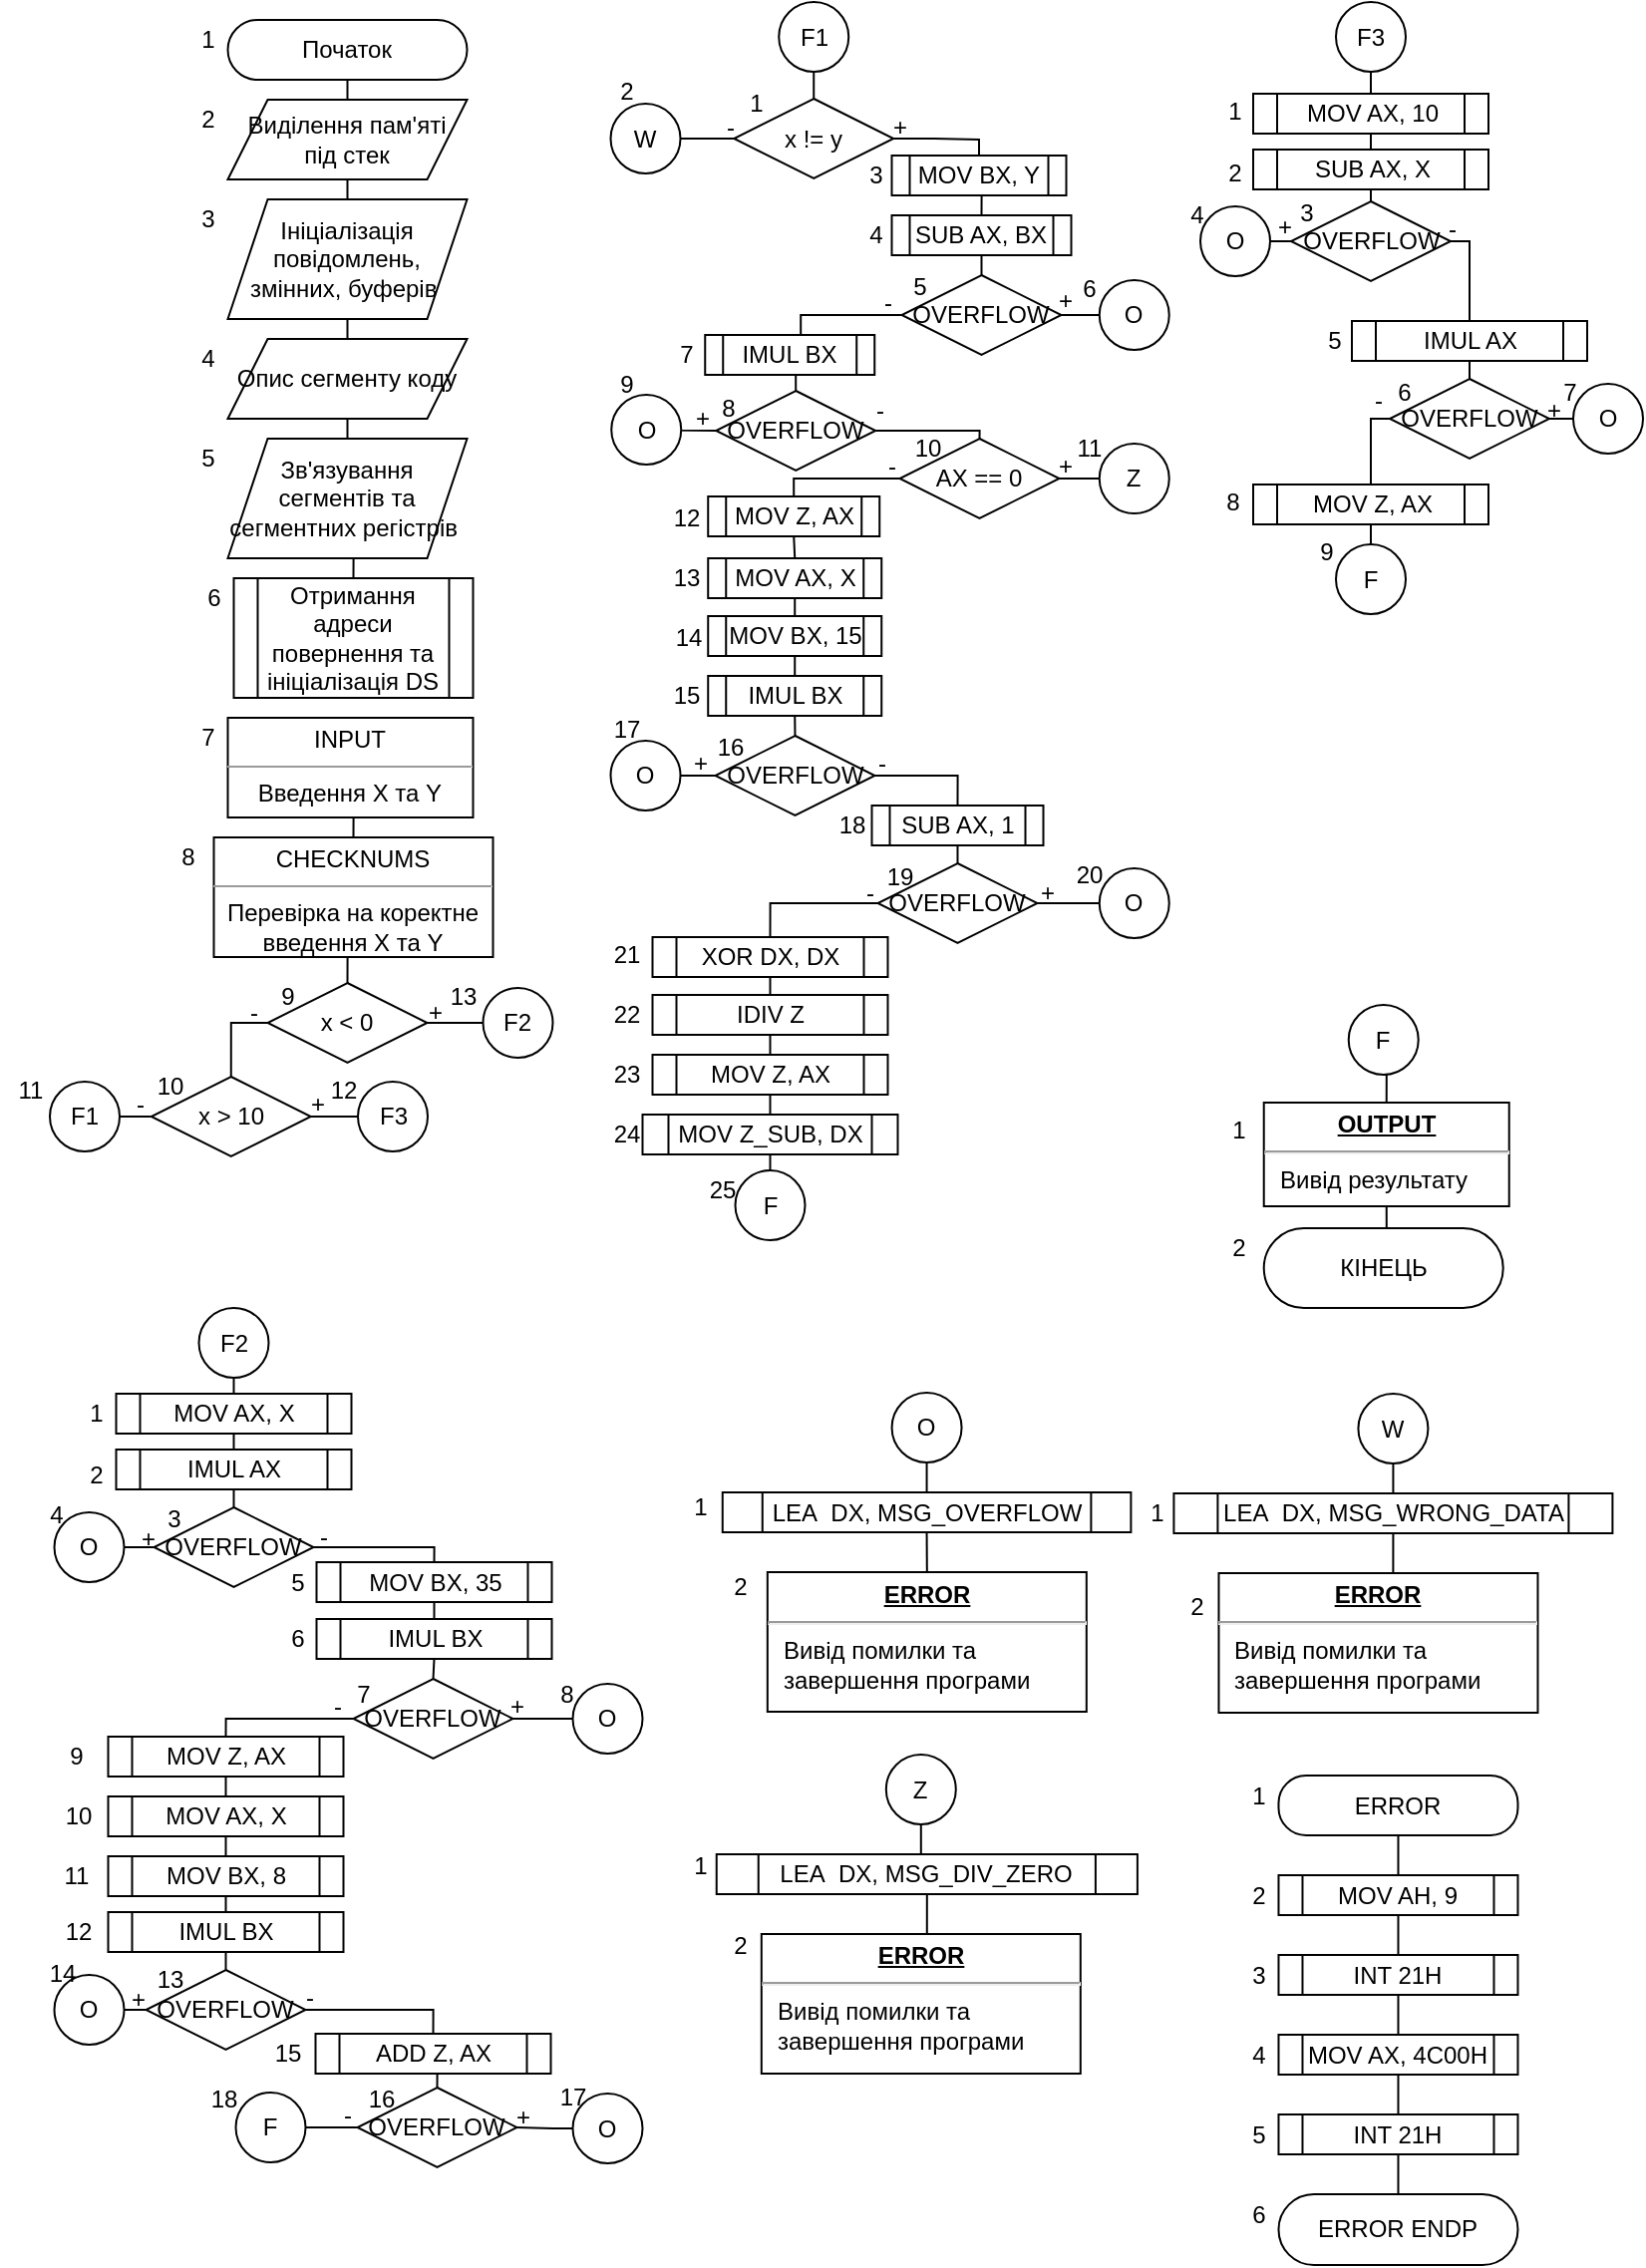 <mxfile version="16.1.2" type="device"><diagram id="pwdgqOHyMFu-IVg_PfTA" name="Page-1"><mxGraphModel dx="2204" dy="1370" grid="1" gridSize="10" guides="1" tooltips="1" connect="1" arrows="1" fold="1" page="1" pageScale="1" pageWidth="827" pageHeight="1169" math="0" shadow="0"><root><mxCell id="0"/><mxCell id="1" parent="0"/><mxCell id="eZ5C7TywDZsPygiT2X5y-12" style="edgeStyle=orthogonalEdgeStyle;rounded=0;orthogonalLoop=1;jettySize=auto;html=1;exitX=0.5;exitY=1;exitDx=0;exitDy=0;entryX=0.5;entryY=0;entryDx=0;entryDy=0;endArrow=none;endFill=0;align=center;" parent="1" source="eZ5C7TywDZsPygiT2X5y-3" target="eZ5C7TywDZsPygiT2X5y-4" edge="1"><mxGeometry relative="1" as="geometry"/></mxCell><mxCell id="eZ5C7TywDZsPygiT2X5y-3" value="Початок" style="rounded=1;whiteSpace=wrap;html=1;arcSize=50;align=center;" parent="1" vertex="1"><mxGeometry x="114.25" y="14" width="120" height="30" as="geometry"/></mxCell><mxCell id="eZ5C7TywDZsPygiT2X5y-13" style="edgeStyle=orthogonalEdgeStyle;rounded=0;orthogonalLoop=1;jettySize=auto;html=1;exitX=0.5;exitY=1;exitDx=0;exitDy=0;entryX=0.5;entryY=0;entryDx=0;entryDy=0;endArrow=none;endFill=0;align=center;" parent="1" source="eZ5C7TywDZsPygiT2X5y-4" target="eZ5C7TywDZsPygiT2X5y-6" edge="1"><mxGeometry relative="1" as="geometry"/></mxCell><mxCell id="eZ5C7TywDZsPygiT2X5y-4" value="Виділення пам'яті під стек" style="shape=parallelogram;perimeter=parallelogramPerimeter;whiteSpace=wrap;html=1;fixedSize=1;align=center;" parent="1" vertex="1"><mxGeometry x="114.25" y="54" width="120" height="40" as="geometry"/></mxCell><mxCell id="eZ5C7TywDZsPygiT2X5y-14" style="edgeStyle=orthogonalEdgeStyle;rounded=0;orthogonalLoop=1;jettySize=auto;html=1;exitX=0.5;exitY=1;exitDx=0;exitDy=0;entryX=0.5;entryY=0;entryDx=0;entryDy=0;endArrow=none;endFill=0;align=center;" parent="1" source="eZ5C7TywDZsPygiT2X5y-6" target="eZ5C7TywDZsPygiT2X5y-7" edge="1"><mxGeometry relative="1" as="geometry"/></mxCell><mxCell id="eZ5C7TywDZsPygiT2X5y-6" value="Ініціалізація повідомлень, змінних, буферів&amp;nbsp;" style="shape=parallelogram;perimeter=parallelogramPerimeter;whiteSpace=wrap;html=1;fixedSize=1;align=center;" parent="1" vertex="1"><mxGeometry x="114.25" y="104" width="120" height="60" as="geometry"/></mxCell><mxCell id="eZ5C7TywDZsPygiT2X5y-15" style="edgeStyle=orthogonalEdgeStyle;rounded=0;orthogonalLoop=1;jettySize=auto;html=1;exitX=0.5;exitY=1;exitDx=0;exitDy=0;entryX=0.5;entryY=0;entryDx=0;entryDy=0;endArrow=none;endFill=0;align=center;" parent="1" source="eZ5C7TywDZsPygiT2X5y-7" target="eZ5C7TywDZsPygiT2X5y-8" edge="1"><mxGeometry relative="1" as="geometry"/></mxCell><mxCell id="eZ5C7TywDZsPygiT2X5y-7" value="Опис сегменту коду" style="shape=parallelogram;perimeter=parallelogramPerimeter;whiteSpace=wrap;html=1;fixedSize=1;align=center;" parent="1" vertex="1"><mxGeometry x="114.25" y="174" width="120" height="40" as="geometry"/></mxCell><mxCell id="eZ5C7TywDZsPygiT2X5y-16" style="edgeStyle=orthogonalEdgeStyle;rounded=0;orthogonalLoop=1;jettySize=auto;html=1;exitX=0.5;exitY=1;exitDx=0;exitDy=0;entryX=0.5;entryY=0;entryDx=0;entryDy=0;endArrow=none;endFill=0;align=center;" parent="1" source="eZ5C7TywDZsPygiT2X5y-8" target="eZ5C7TywDZsPygiT2X5y-11" edge="1"><mxGeometry relative="1" as="geometry"/></mxCell><mxCell id="eZ5C7TywDZsPygiT2X5y-8" value="Зв'язування сегментів та сегментних регістрів&amp;nbsp;" style="shape=parallelogram;perimeter=parallelogramPerimeter;whiteSpace=wrap;html=1;fixedSize=1;align=center;" parent="1" vertex="1"><mxGeometry x="114.25" y="224" width="120" height="60" as="geometry"/></mxCell><mxCell id="eZ5C7TywDZsPygiT2X5y-33" style="edgeStyle=orthogonalEdgeStyle;rounded=0;orthogonalLoop=1;jettySize=auto;html=1;exitX=0;exitY=0.5;exitDx=0;exitDy=0;entryX=0.5;entryY=0;entryDx=0;entryDy=0;endArrow=none;endFill=0;align=center;" parent="1" source="eZ5C7TywDZsPygiT2X5y-9" target="eZ5C7TywDZsPygiT2X5y-29" edge="1"><mxGeometry relative="1" as="geometry"/></mxCell><mxCell id="eZ5C7TywDZsPygiT2X5y-9" value="x &amp;lt; 0" style="rhombus;whiteSpace=wrap;html=1;align=center;" parent="1" vertex="1"><mxGeometry x="134.25" y="497" width="80" height="40" as="geometry"/></mxCell><mxCell id="eZ5C7TywDZsPygiT2X5y-11" value="Отримання адреси повернення та ініціалізація DS" style="shape=process;whiteSpace=wrap;html=1;backgroundOutline=1;align=center;" parent="1" vertex="1"><mxGeometry x="117.25" y="294" width="120" height="60" as="geometry"/></mxCell><mxCell id="eZ5C7TywDZsPygiT2X5y-29" value="x &amp;gt; 10" style="rhombus;whiteSpace=wrap;html=1;align=center;" parent="1" vertex="1"><mxGeometry x="75.88" y="544" width="80" height="40" as="geometry"/></mxCell><mxCell id="9wgblqljx2S0fBpHokjx-55" style="edgeStyle=orthogonalEdgeStyle;rounded=0;orthogonalLoop=1;jettySize=auto;html=1;exitX=0.5;exitY=1;exitDx=0;exitDy=0;entryX=0.5;entryY=0;entryDx=0;entryDy=0;endArrow=none;endFill=0;align=center;" parent="1" source="eZ5C7TywDZsPygiT2X5y-38" target="eZ5C7TywDZsPygiT2X5y-9" edge="1"><mxGeometry relative="1" as="geometry"/></mxCell><mxCell id="eZ5C7TywDZsPygiT2X5y-38" value="&lt;p style=&quot;margin: 4px 0px 0px;&quot;&gt;CHECKNUMS&lt;br&gt;&lt;/p&gt;&lt;hr size=&quot;1&quot;&gt;&lt;div style=&quot;height: 2px&quot;&gt;Перевірка на коректне&lt;br style=&quot;padding: 0px ; margin: 0px&quot;&gt;введення X та Y&lt;br&gt;&lt;/div&gt;" style="verticalAlign=top;align=center;overflow=fill;fontSize=12;fontFamily=Helvetica;html=1;" parent="1" vertex="1"><mxGeometry x="107.25" y="424" width="140" height="60" as="geometry"/></mxCell><mxCell id="eZ5C7TywDZsPygiT2X5y-40" style="edgeStyle=orthogonalEdgeStyle;rounded=0;orthogonalLoop=1;jettySize=auto;html=1;exitX=0.5;exitY=1;exitDx=0;exitDy=0;entryX=0.5;entryY=0;entryDx=0;entryDy=0;endArrow=none;endFill=0;align=center;" parent="1" source="eZ5C7TywDZsPygiT2X5y-39" target="eZ5C7TywDZsPygiT2X5y-38" edge="1"><mxGeometry relative="1" as="geometry"/></mxCell><mxCell id="eZ5C7TywDZsPygiT2X5y-39" value="&lt;p style=&quot;margin: 4px 0px 0px;&quot;&gt;INPUT&lt;br&gt;&lt;/p&gt;&lt;hr size=&quot;1&quot;&gt;&lt;div style=&quot;height: 2px&quot;&gt;Введення Х та Y&lt;br&gt;&lt;/div&gt;" style="verticalAlign=top;align=center;overflow=fill;fontSize=12;fontFamily=Helvetica;html=1;" parent="1" vertex="1"><mxGeometry x="114.25" y="364" width="123" height="50" as="geometry"/></mxCell><mxCell id="eZ5C7TywDZsPygiT2X5y-42" value="+" style="text;html=1;align=center;verticalAlign=middle;resizable=0;points=[];autosize=1;strokeColor=none;fillColor=none;" parent="1" vertex="1"><mxGeometry x="208.25" y="502" width="20" height="20" as="geometry"/></mxCell><mxCell id="eZ5C7TywDZsPygiT2X5y-43" value="-" style="text;html=1;align=center;verticalAlign=middle;resizable=0;points=[];autosize=1;strokeColor=none;fillColor=none;" parent="1" vertex="1"><mxGeometry x="117.25" y="502" width="20" height="20" as="geometry"/></mxCell><mxCell id="eZ5C7TywDZsPygiT2X5y-48" value="+" style="text;html=1;align=center;verticalAlign=middle;resizable=0;points=[];autosize=1;strokeColor=none;fillColor=none;" parent="1" vertex="1"><mxGeometry x="149.38" y="548" width="20" height="20" as="geometry"/></mxCell><mxCell id="eZ5C7TywDZsPygiT2X5y-49" value="-" style="text;html=1;align=center;verticalAlign=middle;resizable=0;points=[];autosize=1;strokeColor=none;fillColor=none;" parent="1" vertex="1"><mxGeometry x="60" y="548" width="20" height="20" as="geometry"/></mxCell><mxCell id="bskGWVcTgaNHD1dqYrv0-1" value="1" style="text;html=1;align=center;verticalAlign=middle;resizable=0;points=[];autosize=1;strokeColor=none;fillColor=none;" parent="1" vertex="1"><mxGeometry x="94.25" y="14" width="20" height="20" as="geometry"/></mxCell><mxCell id="bskGWVcTgaNHD1dqYrv0-2" value="2" style="text;html=1;align=center;verticalAlign=middle;resizable=0;points=[];autosize=1;strokeColor=none;fillColor=none;" parent="1" vertex="1"><mxGeometry x="94.25" y="54" width="20" height="20" as="geometry"/></mxCell><mxCell id="bskGWVcTgaNHD1dqYrv0-3" value="3" style="text;html=1;align=center;verticalAlign=middle;resizable=0;points=[];autosize=1;strokeColor=none;fillColor=none;" parent="1" vertex="1"><mxGeometry x="94.25" y="104" width="20" height="20" as="geometry"/></mxCell><mxCell id="bskGWVcTgaNHD1dqYrv0-4" value="4" style="text;html=1;align=center;verticalAlign=middle;resizable=0;points=[];autosize=1;strokeColor=none;fillColor=none;" parent="1" vertex="1"><mxGeometry x="94.25" y="174" width="20" height="20" as="geometry"/></mxCell><mxCell id="bskGWVcTgaNHD1dqYrv0-5" value="5" style="text;html=1;align=center;verticalAlign=middle;resizable=0;points=[];autosize=1;strokeColor=none;fillColor=none;" parent="1" vertex="1"><mxGeometry x="94.25" y="224" width="20" height="20" as="geometry"/></mxCell><mxCell id="bskGWVcTgaNHD1dqYrv0-6" value="6" style="text;html=1;align=center;verticalAlign=middle;resizable=0;points=[];autosize=1;strokeColor=none;fillColor=none;" parent="1" vertex="1"><mxGeometry x="97.25" y="294" width="20" height="20" as="geometry"/></mxCell><mxCell id="bskGWVcTgaNHD1dqYrv0-7" value="7" style="text;html=1;align=center;verticalAlign=middle;resizable=0;points=[];autosize=1;strokeColor=none;fillColor=none;" parent="1" vertex="1"><mxGeometry x="94.25" y="364" width="20" height="20" as="geometry"/></mxCell><mxCell id="bskGWVcTgaNHD1dqYrv0-8" value="8" style="text;html=1;align=center;verticalAlign=middle;resizable=0;points=[];autosize=1;strokeColor=none;fillColor=none;" parent="1" vertex="1"><mxGeometry x="84.25" y="424" width="20" height="20" as="geometry"/></mxCell><mxCell id="bskGWVcTgaNHD1dqYrv0-9" value="9" style="text;html=1;align=center;verticalAlign=middle;resizable=0;points=[];autosize=1;strokeColor=none;fillColor=none;" parent="1" vertex="1"><mxGeometry x="134.25" y="494" width="20" height="20" as="geometry"/></mxCell><mxCell id="bskGWVcTgaNHD1dqYrv0-11" value="10" style="text;html=1;align=center;verticalAlign=middle;resizable=0;points=[];autosize=1;strokeColor=none;fillColor=none;" parent="1" vertex="1"><mxGeometry x="70" y="539" width="30" height="20" as="geometry"/></mxCell><mxCell id="9wgblqljx2S0fBpHokjx-280" style="edgeStyle=orthogonalEdgeStyle;rounded=0;orthogonalLoop=1;jettySize=auto;html=1;exitX=0;exitY=0.5;exitDx=0;exitDy=0;entryX=1;entryY=0.5;entryDx=0;entryDy=0;endArrow=none;endFill=0;" parent="1" source="9wgblqljx2S0fBpHokjx-279" target="eZ5C7TywDZsPygiT2X5y-9" edge="1"><mxGeometry relative="1" as="geometry"/></mxCell><mxCell id="9wgblqljx2S0fBpHokjx-279" value="F2" style="ellipse;whiteSpace=wrap;html=1;aspect=fixed;" parent="1" vertex="1"><mxGeometry x="242.25" y="499.5" width="35" height="35" as="geometry"/></mxCell><mxCell id="Ju8AoSunl1FA7zH1ZERz-2" style="edgeStyle=orthogonalEdgeStyle;rounded=0;orthogonalLoop=1;jettySize=auto;html=1;exitX=0;exitY=0.5;exitDx=0;exitDy=0;entryX=1;entryY=0.5;entryDx=0;entryDy=0;endArrow=none;endFill=0;" parent="1" source="Ju8AoSunl1FA7zH1ZERz-1" target="eZ5C7TywDZsPygiT2X5y-29" edge="1"><mxGeometry relative="1" as="geometry"/></mxCell><mxCell id="Ju8AoSunl1FA7zH1ZERz-1" value="F3" style="ellipse;whiteSpace=wrap;html=1;aspect=fixed;" parent="1" vertex="1"><mxGeometry x="179.5" y="546.5" width="35" height="35" as="geometry"/></mxCell><mxCell id="Ju8AoSunl1FA7zH1ZERz-4" style="edgeStyle=orthogonalEdgeStyle;rounded=0;orthogonalLoop=1;jettySize=auto;html=1;exitX=1;exitY=0.5;exitDx=0;exitDy=0;entryX=0;entryY=0.5;entryDx=0;entryDy=0;endArrow=none;endFill=0;" parent="1" source="Ju8AoSunl1FA7zH1ZERz-3" target="eZ5C7TywDZsPygiT2X5y-29" edge="1"><mxGeometry relative="1" as="geometry"/></mxCell><mxCell id="Ju8AoSunl1FA7zH1ZERz-3" value="F1" style="ellipse;whiteSpace=wrap;html=1;aspect=fixed;" parent="1" vertex="1"><mxGeometry x="25" y="546.5" width="35" height="35" as="geometry"/></mxCell><mxCell id="Ju8AoSunl1FA7zH1ZERz-5" value="11" style="text;html=1;align=center;verticalAlign=middle;resizable=0;points=[];autosize=1;strokeColor=none;fillColor=none;" parent="1" vertex="1"><mxGeometry y="541" width="30" height="20" as="geometry"/></mxCell><mxCell id="Ju8AoSunl1FA7zH1ZERz-6" value="12" style="text;html=1;align=center;verticalAlign=middle;resizable=0;points=[];autosize=1;strokeColor=none;fillColor=none;" parent="1" vertex="1"><mxGeometry x="157" y="541" width="30" height="20" as="geometry"/></mxCell><mxCell id="Ju8AoSunl1FA7zH1ZERz-8" value="13" style="text;html=1;align=center;verticalAlign=middle;resizable=0;points=[];autosize=1;strokeColor=none;fillColor=none;" parent="1" vertex="1"><mxGeometry x="217.25" y="494" width="30" height="20" as="geometry"/></mxCell><mxCell id="sZR_IY71DA9TmCEKkA3E-1" style="edgeStyle=orthogonalEdgeStyle;rounded=0;orthogonalLoop=1;jettySize=auto;html=1;exitX=1;exitY=0.5;exitDx=0;exitDy=0;endArrow=none;endFill=0;entryX=0.5;entryY=0;entryDx=0;entryDy=0;align=center;" parent="1" source="sZR_IY71DA9TmCEKkA3E-3" target="sZR_IY71DA9TmCEKkA3E-6" edge="1"><mxGeometry relative="1" as="geometry"><mxPoint x="614.62" y="193.5" as="targetPoint"/><Array as="points"><mxPoint x="468.37" y="74"/><mxPoint x="491.37" y="74"/></Array></mxGeometry></mxCell><mxCell id="sZR_IY71DA9TmCEKkA3E-2" style="edgeStyle=orthogonalEdgeStyle;rounded=0;orthogonalLoop=1;jettySize=auto;html=1;exitX=0.5;exitY=0;exitDx=0;exitDy=0;entryX=0.5;entryY=1;entryDx=0;entryDy=0;endArrow=none;endFill=0;" parent="1" source="sZR_IY71DA9TmCEKkA3E-3" target="sZR_IY71DA9TmCEKkA3E-88" edge="1"><mxGeometry relative="1" as="geometry"/></mxCell><mxCell id="sZR_IY71DA9TmCEKkA3E-3" value="x != y" style="rhombus;whiteSpace=wrap;html=1;align=center;" parent="1" vertex="1"><mxGeometry x="368.12" y="53.5" width="80" height="40" as="geometry"/></mxCell><mxCell id="sZR_IY71DA9TmCEKkA3E-4" value="1" style="text;html=1;align=center;verticalAlign=middle;resizable=0;points=[];autosize=1;strokeColor=none;fillColor=none;" parent="1" vertex="1"><mxGeometry x="369.12" y="46" width="20" height="20" as="geometry"/></mxCell><mxCell id="sZR_IY71DA9TmCEKkA3E-5" style="edgeStyle=orthogonalEdgeStyle;rounded=0;orthogonalLoop=1;jettySize=auto;html=1;exitX=0.5;exitY=1;exitDx=0;exitDy=0;entryX=0.5;entryY=0;entryDx=0;entryDy=0;endArrow=none;endFill=0;align=center;" parent="1" source="sZR_IY71DA9TmCEKkA3E-6" target="sZR_IY71DA9TmCEKkA3E-8" edge="1"><mxGeometry relative="1" as="geometry"/></mxCell><mxCell id="sZR_IY71DA9TmCEKkA3E-6" value="MOV BX, Y" style="shape=process;whiteSpace=wrap;html=1;backgroundOutline=1;align=center;" parent="1" vertex="1"><mxGeometry x="447.25" y="82" width="87.5" height="20" as="geometry"/></mxCell><mxCell id="sZR_IY71DA9TmCEKkA3E-7" style="edgeStyle=orthogonalEdgeStyle;rounded=0;orthogonalLoop=1;jettySize=auto;html=1;exitX=0.5;exitY=1;exitDx=0;exitDy=0;entryX=0.5;entryY=0;entryDx=0;entryDy=0;endArrow=none;endFill=0;align=center;" parent="1" source="sZR_IY71DA9TmCEKkA3E-8" target="sZR_IY71DA9TmCEKkA3E-9" edge="1"><mxGeometry relative="1" as="geometry"/></mxCell><mxCell id="sZR_IY71DA9TmCEKkA3E-8" value="SUB AX, BX" style="shape=process;whiteSpace=wrap;html=1;backgroundOutline=1;align=center;" parent="1" vertex="1"><mxGeometry x="447.25" y="112" width="90" height="20" as="geometry"/></mxCell><mxCell id="sZR_IY71DA9TmCEKkA3E-9" value="OVERFLOW" style="rhombus;whiteSpace=wrap;html=1;align=center;" parent="1" vertex="1"><mxGeometry x="452.25" y="142" width="80" height="40" as="geometry"/></mxCell><mxCell id="sZR_IY71DA9TmCEKkA3E-10" value="-" style="text;html=1;align=center;verticalAlign=middle;resizable=0;points=[];autosize=1;strokeColor=none;fillColor=none;" parent="1" vertex="1"><mxGeometry x="435.25" y="146" width="20" height="20" as="geometry"/></mxCell><mxCell id="sZR_IY71DA9TmCEKkA3E-11" style="edgeStyle=orthogonalEdgeStyle;rounded=0;orthogonalLoop=1;jettySize=auto;html=1;exitX=0.5;exitY=1;exitDx=0;exitDy=0;entryX=0.5;entryY=0;entryDx=0;entryDy=0;endArrow=none;endFill=0;align=center;" parent="1" source="sZR_IY71DA9TmCEKkA3E-13" target="sZR_IY71DA9TmCEKkA3E-15" edge="1"><mxGeometry relative="1" as="geometry"><mxPoint x="588.62" y="328" as="targetPoint"/></mxGeometry></mxCell><mxCell id="sZR_IY71DA9TmCEKkA3E-12" style="edgeStyle=orthogonalEdgeStyle;rounded=0;orthogonalLoop=1;jettySize=auto;html=1;exitX=0.5;exitY=0;exitDx=0;exitDy=0;entryX=0;entryY=0.5;entryDx=0;entryDy=0;endArrow=none;endFill=0;" parent="1" source="sZR_IY71DA9TmCEKkA3E-13" target="sZR_IY71DA9TmCEKkA3E-9" edge="1"><mxGeometry relative="1" as="geometry"><Array as="points"><mxPoint x="401.62" y="179.5"/></Array></mxGeometry></mxCell><mxCell id="sZR_IY71DA9TmCEKkA3E-13" value="IMUL BX" style="shape=process;whiteSpace=wrap;html=1;backgroundOutline=1;align=center;" parent="1" vertex="1"><mxGeometry x="353.62" y="172" width="85" height="20" as="geometry"/></mxCell><mxCell id="sZR_IY71DA9TmCEKkA3E-14" value="+" style="text;html=1;align=center;verticalAlign=middle;resizable=0;points=[];autosize=1;strokeColor=none;fillColor=none;" parent="1" vertex="1"><mxGeometry x="524.25" y="145" width="20" height="20" as="geometry"/></mxCell><mxCell id="sZR_IY71DA9TmCEKkA3E-15" value="OVERFLOW" style="rhombus;whiteSpace=wrap;html=1;align=center;" parent="1" vertex="1"><mxGeometry x="359.12" y="200" width="80" height="40" as="geometry"/></mxCell><mxCell id="sZR_IY71DA9TmCEKkA3E-16" value="+" style="text;html=1;align=center;verticalAlign=middle;resizable=0;points=[];autosize=1;strokeColor=none;fillColor=none;" parent="1" vertex="1"><mxGeometry x="341.62" y="204" width="20" height="20" as="geometry"/></mxCell><mxCell id="sZR_IY71DA9TmCEKkA3E-17" value="-" style="text;html=1;align=center;verticalAlign=middle;resizable=0;points=[];autosize=1;strokeColor=none;fillColor=none;" parent="1" vertex="1"><mxGeometry x="430.62" y="200" width="20" height="20" as="geometry"/></mxCell><mxCell id="sZR_IY71DA9TmCEKkA3E-18" style="edgeStyle=orthogonalEdgeStyle;rounded=0;orthogonalLoop=1;jettySize=auto;html=1;exitX=0.5;exitY=0;exitDx=0;exitDy=0;entryX=1;entryY=0.5;entryDx=0;entryDy=0;endArrow=none;endFill=0;align=center;" parent="1" source="sZR_IY71DA9TmCEKkA3E-19" target="sZR_IY71DA9TmCEKkA3E-15" edge="1"><mxGeometry relative="1" as="geometry"><Array as="points"><mxPoint x="491.62" y="220"/></Array></mxGeometry></mxCell><mxCell id="sZR_IY71DA9TmCEKkA3E-19" value="AX == 0" style="rhombus;whiteSpace=wrap;html=1;align=center;" parent="1" vertex="1"><mxGeometry x="451.25" y="224" width="80" height="40" as="geometry"/></mxCell><mxCell id="sZR_IY71DA9TmCEKkA3E-20" style="edgeStyle=orthogonalEdgeStyle;rounded=0;orthogonalLoop=1;jettySize=auto;html=1;exitX=0.5;exitY=1;exitDx=0;exitDy=0;entryX=0.5;entryY=0;entryDx=0;entryDy=0;endArrow=none;endFill=0;align=center;" parent="1" source="sZR_IY71DA9TmCEKkA3E-22" target="sZR_IY71DA9TmCEKkA3E-25" edge="1"><mxGeometry relative="1" as="geometry"/></mxCell><mxCell id="sZR_IY71DA9TmCEKkA3E-21" style="edgeStyle=orthogonalEdgeStyle;rounded=0;orthogonalLoop=1;jettySize=auto;html=1;exitX=0.5;exitY=0;exitDx=0;exitDy=0;entryX=0;entryY=0.5;entryDx=0;entryDy=0;endArrow=none;endFill=0;" parent="1" source="sZR_IY71DA9TmCEKkA3E-22" target="sZR_IY71DA9TmCEKkA3E-19" edge="1"><mxGeometry relative="1" as="geometry"><Array as="points"><mxPoint x="398.37" y="244"/></Array></mxGeometry></mxCell><mxCell id="sZR_IY71DA9TmCEKkA3E-22" value="MOV Z, AX" style="shape=process;whiteSpace=wrap;html=1;backgroundOutline=1;align=center;" parent="1" vertex="1"><mxGeometry x="355.12" y="253" width="86" height="20" as="geometry"/></mxCell><mxCell id="sZR_IY71DA9TmCEKkA3E-23" value="+" style="text;html=1;align=center;verticalAlign=middle;resizable=0;points=[];autosize=1;strokeColor=none;fillColor=none;" parent="1" vertex="1"><mxGeometry x="524.25" y="228" width="20" height="20" as="geometry"/></mxCell><mxCell id="sZR_IY71DA9TmCEKkA3E-24" style="edgeStyle=orthogonalEdgeStyle;rounded=0;orthogonalLoop=1;jettySize=auto;html=1;exitX=0.5;exitY=1;exitDx=0;exitDy=0;entryX=0.5;entryY=0;entryDx=0;entryDy=0;endArrow=none;endFill=0;align=center;" parent="1" source="sZR_IY71DA9TmCEKkA3E-25" target="sZR_IY71DA9TmCEKkA3E-27" edge="1"><mxGeometry relative="1" as="geometry"/></mxCell><mxCell id="sZR_IY71DA9TmCEKkA3E-25" value="MOV AX, X" style="shape=process;whiteSpace=wrap;html=1;backgroundOutline=1;align=center;" parent="1" vertex="1"><mxGeometry x="355.12" y="284" width="87" height="20" as="geometry"/></mxCell><mxCell id="sZR_IY71DA9TmCEKkA3E-26" style="edgeStyle=orthogonalEdgeStyle;rounded=0;orthogonalLoop=1;jettySize=auto;html=1;exitX=0.5;exitY=1;exitDx=0;exitDy=0;entryX=0.5;entryY=0;entryDx=0;entryDy=0;endArrow=none;endFill=0;align=center;" parent="1" source="sZR_IY71DA9TmCEKkA3E-27" target="sZR_IY71DA9TmCEKkA3E-28" edge="1"><mxGeometry relative="1" as="geometry"/></mxCell><mxCell id="sZR_IY71DA9TmCEKkA3E-27" value="MOV BX, 15" style="shape=process;whiteSpace=wrap;html=1;backgroundOutline=1;align=center;" parent="1" vertex="1"><mxGeometry x="355.12" y="313" width="87" height="20" as="geometry"/></mxCell><mxCell id="sZR_IY71DA9TmCEKkA3E-28" value="IMUL BX" style="shape=process;whiteSpace=wrap;html=1;backgroundOutline=1;align=center;" parent="1" vertex="1"><mxGeometry x="355.12" y="343" width="87" height="20" as="geometry"/></mxCell><mxCell id="sZR_IY71DA9TmCEKkA3E-29" value="12" style="text;html=1;align=center;verticalAlign=middle;resizable=0;points=[];autosize=1;strokeColor=none;fillColor=none;" parent="1" vertex="1"><mxGeometry x="329.12" y="254" width="30" height="20" as="geometry"/></mxCell><mxCell id="sZR_IY71DA9TmCEKkA3E-30" value="13" style="text;html=1;align=center;verticalAlign=middle;resizable=0;points=[];autosize=1;strokeColor=none;fillColor=none;" parent="1" vertex="1"><mxGeometry x="329.12" y="284" width="30" height="20" as="geometry"/></mxCell><mxCell id="sZR_IY71DA9TmCEKkA3E-31" value="14" style="text;html=1;align=center;verticalAlign=middle;resizable=0;points=[];autosize=1;strokeColor=none;fillColor=none;" parent="1" vertex="1"><mxGeometry x="330.12" y="314" width="30" height="20" as="geometry"/></mxCell><mxCell id="sZR_IY71DA9TmCEKkA3E-32" value="15" style="text;html=1;align=center;verticalAlign=middle;resizable=0;points=[];autosize=1;strokeColor=none;fillColor=none;" parent="1" vertex="1"><mxGeometry x="329.12" y="343" width="30" height="20" as="geometry"/></mxCell><mxCell id="sZR_IY71DA9TmCEKkA3E-33" value="-" style="text;html=1;align=center;verticalAlign=middle;resizable=0;points=[];autosize=1;strokeColor=none;fillColor=none;" parent="1" vertex="1"><mxGeometry x="437.25" y="228" width="20" height="20" as="geometry"/></mxCell><mxCell id="sZR_IY71DA9TmCEKkA3E-34" value="+" style="text;html=1;align=center;verticalAlign=middle;resizable=0;points=[];autosize=1;strokeColor=none;fillColor=none;" parent="1" vertex="1"><mxGeometry x="441.12" y="58" width="20" height="20" as="geometry"/></mxCell><mxCell id="sZR_IY71DA9TmCEKkA3E-35" value="-" style="text;html=1;align=center;verticalAlign=middle;resizable=0;points=[];autosize=1;strokeColor=none;fillColor=none;" parent="1" vertex="1"><mxGeometry x="356.25" y="58" width="20" height="20" as="geometry"/></mxCell><mxCell id="sZR_IY71DA9TmCEKkA3E-36" value="2" style="text;html=1;align=center;verticalAlign=middle;resizable=0;points=[];autosize=1;strokeColor=none;fillColor=none;" parent="1" vertex="1"><mxGeometry x="304" y="40" width="20" height="20" as="geometry"/></mxCell><mxCell id="sZR_IY71DA9TmCEKkA3E-37" value="3" style="text;html=1;align=center;verticalAlign=middle;resizable=0;points=[];autosize=1;strokeColor=none;fillColor=none;" parent="1" vertex="1"><mxGeometry x="428.5" y="82" width="20" height="20" as="geometry"/></mxCell><mxCell id="sZR_IY71DA9TmCEKkA3E-38" value="4" style="text;html=1;align=center;verticalAlign=middle;resizable=0;points=[];autosize=1;strokeColor=none;fillColor=none;" parent="1" vertex="1"><mxGeometry x="428.5" y="112" width="20" height="20" as="geometry"/></mxCell><mxCell id="sZR_IY71DA9TmCEKkA3E-39" value="5" style="text;html=1;align=center;verticalAlign=middle;resizable=0;points=[];autosize=1;strokeColor=none;fillColor=none;" parent="1" vertex="1"><mxGeometry x="451.25" y="138" width="20" height="20" as="geometry"/></mxCell><mxCell id="sZR_IY71DA9TmCEKkA3E-40" value="6" style="text;html=1;align=center;verticalAlign=middle;resizable=0;points=[];autosize=1;strokeColor=none;fillColor=none;" parent="1" vertex="1"><mxGeometry x="536.37" y="139" width="20" height="20" as="geometry"/></mxCell><mxCell id="sZR_IY71DA9TmCEKkA3E-41" value="7" style="text;html=1;align=center;verticalAlign=middle;resizable=0;points=[];autosize=1;strokeColor=none;fillColor=none;" parent="1" vertex="1"><mxGeometry x="334.12" y="172" width="20" height="20" as="geometry"/></mxCell><mxCell id="sZR_IY71DA9TmCEKkA3E-42" value="8" style="text;html=1;align=center;verticalAlign=middle;resizable=0;points=[];autosize=1;strokeColor=none;fillColor=none;" parent="1" vertex="1"><mxGeometry x="354.62" y="199" width="20" height="20" as="geometry"/></mxCell><mxCell id="sZR_IY71DA9TmCEKkA3E-43" value="10" style="text;html=1;align=center;verticalAlign=middle;resizable=0;points=[];autosize=1;strokeColor=none;fillColor=none;" parent="1" vertex="1"><mxGeometry x="450.25" y="219" width="30" height="20" as="geometry"/></mxCell><mxCell id="sZR_IY71DA9TmCEKkA3E-44" style="edgeStyle=orthogonalEdgeStyle;rounded=0;orthogonalLoop=1;jettySize=auto;html=1;exitX=0;exitY=0.5;exitDx=0;exitDy=0;entryX=1;entryY=0.5;entryDx=0;entryDy=0;endArrow=none;endFill=0;" parent="1" source="sZR_IY71DA9TmCEKkA3E-45" target="sZR_IY71DA9TmCEKkA3E-9" edge="1"><mxGeometry relative="1" as="geometry"><Array as="points"><mxPoint x="559.37" y="162"/></Array></mxGeometry></mxCell><mxCell id="sZR_IY71DA9TmCEKkA3E-45" value="O" style="ellipse;whiteSpace=wrap;html=1;aspect=fixed;" parent="1" vertex="1"><mxGeometry x="551.37" y="144.5" width="35" height="35" as="geometry"/></mxCell><mxCell id="sZR_IY71DA9TmCEKkA3E-46" style="edgeStyle=orthogonalEdgeStyle;rounded=0;orthogonalLoop=1;jettySize=auto;html=1;exitX=1;exitY=0.5;exitDx=0;exitDy=0;entryX=0;entryY=0.5;entryDx=0;entryDy=0;endArrow=none;endFill=0;" parent="1" source="sZR_IY71DA9TmCEKkA3E-69" target="sZR_IY71DA9TmCEKkA3E-15" edge="1"><mxGeometry relative="1" as="geometry"><mxPoint x="322.62" y="229" as="sourcePoint"/><Array as="points"><mxPoint x="310.37" y="220"/></Array></mxGeometry></mxCell><mxCell id="sZR_IY71DA9TmCEKkA3E-47" style="edgeStyle=orthogonalEdgeStyle;rounded=0;orthogonalLoop=1;jettySize=auto;html=1;exitX=0;exitY=0.5;exitDx=0;exitDy=0;entryX=1;entryY=0.5;entryDx=0;entryDy=0;endArrow=none;endFill=0;" parent="1" source="sZR_IY71DA9TmCEKkA3E-68" target="sZR_IY71DA9TmCEKkA3E-19" edge="1"><mxGeometry relative="1" as="geometry"><mxPoint x="547.245" y="265.75" as="sourcePoint"/><Array as="points"><mxPoint x="531.37" y="244"/><mxPoint x="531.37" y="244"/></Array></mxGeometry></mxCell><mxCell id="sZR_IY71DA9TmCEKkA3E-48" style="edgeStyle=orthogonalEdgeStyle;rounded=0;orthogonalLoop=1;jettySize=auto;html=1;exitX=0.5;exitY=0;exitDx=0;exitDy=0;entryX=0.5;entryY=1;entryDx=0;entryDy=0;endArrow=none;endFill=0;" parent="1" source="sZR_IY71DA9TmCEKkA3E-49" target="sZR_IY71DA9TmCEKkA3E-28" edge="1"><mxGeometry relative="1" as="geometry"/></mxCell><mxCell id="sZR_IY71DA9TmCEKkA3E-49" value="OVERFLOW" style="rhombus;whiteSpace=wrap;html=1;align=center;" parent="1" vertex="1"><mxGeometry x="358.75" y="373" width="80" height="40" as="geometry"/></mxCell><mxCell id="sZR_IY71DA9TmCEKkA3E-50" value="+" style="text;html=1;align=center;verticalAlign=middle;resizable=0;points=[];autosize=1;strokeColor=none;fillColor=none;" parent="1" vertex="1"><mxGeometry x="341.25" y="377" width="20" height="20" as="geometry"/></mxCell><mxCell id="sZR_IY71DA9TmCEKkA3E-51" value="-" style="text;html=1;align=center;verticalAlign=middle;resizable=0;points=[];autosize=1;strokeColor=none;fillColor=none;" parent="1" vertex="1"><mxGeometry x="432.25" y="377" width="20" height="20" as="geometry"/></mxCell><mxCell id="sZR_IY71DA9TmCEKkA3E-52" value="16" style="text;html=1;align=center;verticalAlign=middle;resizable=0;points=[];autosize=1;strokeColor=none;fillColor=none;" parent="1" vertex="1"><mxGeometry x="351.25" y="369" width="30" height="20" as="geometry"/></mxCell><mxCell id="sZR_IY71DA9TmCEKkA3E-53" style="edgeStyle=orthogonalEdgeStyle;rounded=0;orthogonalLoop=1;jettySize=auto;html=1;exitX=0.5;exitY=0;exitDx=0;exitDy=0;entryX=1;entryY=0.5;entryDx=0;entryDy=0;endArrow=none;endFill=0;" parent="1" source="sZR_IY71DA9TmCEKkA3E-54" target="sZR_IY71DA9TmCEKkA3E-49" edge="1"><mxGeometry relative="1" as="geometry"><Array as="points"><mxPoint x="480.37" y="393"/></Array></mxGeometry></mxCell><mxCell id="sZR_IY71DA9TmCEKkA3E-54" value="SUB AX, 1" style="shape=process;whiteSpace=wrap;html=1;backgroundOutline=1;align=center;" parent="1" vertex="1"><mxGeometry x="437.25" y="408" width="86" height="20" as="geometry"/></mxCell><mxCell id="sZR_IY71DA9TmCEKkA3E-55" style="edgeStyle=orthogonalEdgeStyle;rounded=0;orthogonalLoop=1;jettySize=auto;html=1;exitX=0.5;exitY=1;exitDx=0;exitDy=0;entryX=0.5;entryY=0;entryDx=0;entryDy=0;endArrow=none;endFill=0;" parent="1" source="sZR_IY71DA9TmCEKkA3E-57" target="sZR_IY71DA9TmCEKkA3E-59" edge="1"><mxGeometry relative="1" as="geometry"/></mxCell><mxCell id="sZR_IY71DA9TmCEKkA3E-56" style="edgeStyle=orthogonalEdgeStyle;rounded=0;orthogonalLoop=1;jettySize=auto;html=1;exitX=0.5;exitY=0;exitDx=0;exitDy=0;entryX=0;entryY=0.5;entryDx=0;entryDy=0;endArrow=none;endFill=0;" parent="1" source="sZR_IY71DA9TmCEKkA3E-57" target="sZR_IY71DA9TmCEKkA3E-78" edge="1"><mxGeometry relative="1" as="geometry"><Array as="points"><mxPoint x="386.37" y="457"/></Array></mxGeometry></mxCell><mxCell id="sZR_IY71DA9TmCEKkA3E-57" value="XOR DX, DX" style="shape=process;whiteSpace=wrap;html=1;backgroundOutline=1;" parent="1" vertex="1"><mxGeometry x="327.25" y="474" width="118" height="20" as="geometry"/></mxCell><mxCell id="sZR_IY71DA9TmCEKkA3E-58" style="edgeStyle=orthogonalEdgeStyle;rounded=0;orthogonalLoop=1;jettySize=auto;html=1;exitX=0.5;exitY=1;exitDx=0;exitDy=0;entryX=0.5;entryY=0;entryDx=0;entryDy=0;endArrow=none;endFill=0;" parent="1" source="sZR_IY71DA9TmCEKkA3E-59" target="sZR_IY71DA9TmCEKkA3E-61" edge="1"><mxGeometry relative="1" as="geometry"/></mxCell><mxCell id="sZR_IY71DA9TmCEKkA3E-59" value="IDIV Z" style="shape=process;whiteSpace=wrap;html=1;backgroundOutline=1;" parent="1" vertex="1"><mxGeometry x="327.25" y="503" width="118" height="20" as="geometry"/></mxCell><mxCell id="sZR_IY71DA9TmCEKkA3E-60" style="edgeStyle=orthogonalEdgeStyle;rounded=0;orthogonalLoop=1;jettySize=auto;html=1;exitX=0.5;exitY=1;exitDx=0;exitDy=0;entryX=0.5;entryY=0;entryDx=0;entryDy=0;endArrow=none;endFill=0;" parent="1" source="sZR_IY71DA9TmCEKkA3E-61" target="sZR_IY71DA9TmCEKkA3E-62" edge="1"><mxGeometry relative="1" as="geometry"/></mxCell><mxCell id="sZR_IY71DA9TmCEKkA3E-61" value="MOV Z, AX" style="shape=process;whiteSpace=wrap;html=1;backgroundOutline=1;" parent="1" vertex="1"><mxGeometry x="327.25" y="533" width="118" height="20" as="geometry"/></mxCell><mxCell id="sZR_IY71DA9TmCEKkA3E-62" value="MOV Z_SUB, DX" style="shape=process;whiteSpace=wrap;html=1;backgroundOutline=1;" parent="1" vertex="1"><mxGeometry x="322.25" y="563" width="128" height="20" as="geometry"/></mxCell><mxCell id="sZR_IY71DA9TmCEKkA3E-63" value="21" style="text;html=1;align=center;verticalAlign=middle;resizable=0;points=[];autosize=1;strokeColor=none;fillColor=none;" parent="1" vertex="1"><mxGeometry x="299.25" y="473" width="30" height="20" as="geometry"/></mxCell><mxCell id="sZR_IY71DA9TmCEKkA3E-64" value="22" style="text;html=1;align=center;verticalAlign=middle;resizable=0;points=[];autosize=1;strokeColor=none;fillColor=none;" parent="1" vertex="1"><mxGeometry x="299.25" y="503" width="30" height="20" as="geometry"/></mxCell><mxCell id="sZR_IY71DA9TmCEKkA3E-65" value="23" style="text;html=1;align=center;verticalAlign=middle;resizable=0;points=[];autosize=1;strokeColor=none;fillColor=none;" parent="1" vertex="1"><mxGeometry x="299.25" y="533" width="30" height="20" as="geometry"/></mxCell><mxCell id="sZR_IY71DA9TmCEKkA3E-66" value="24" style="text;html=1;align=center;verticalAlign=middle;resizable=0;points=[];autosize=1;strokeColor=none;fillColor=none;" parent="1" vertex="1"><mxGeometry x="299.25" y="563" width="30" height="20" as="geometry"/></mxCell><mxCell id="sZR_IY71DA9TmCEKkA3E-67" value="25" style="text;html=1;align=center;verticalAlign=middle;resizable=0;points=[];autosize=1;strokeColor=none;fillColor=none;" parent="1" vertex="1"><mxGeometry x="346.62" y="591" width="30" height="20" as="geometry"/></mxCell><mxCell id="sZR_IY71DA9TmCEKkA3E-68" value="Z" style="ellipse;whiteSpace=wrap;html=1;aspect=fixed;" parent="1" vertex="1"><mxGeometry x="551.37" y="226.5" width="35" height="35" as="geometry"/></mxCell><mxCell id="sZR_IY71DA9TmCEKkA3E-69" value="O" style="ellipse;whiteSpace=wrap;html=1;aspect=fixed;" parent="1" vertex="1"><mxGeometry x="306.62" y="202" width="35" height="35" as="geometry"/></mxCell><mxCell id="sZR_IY71DA9TmCEKkA3E-70" style="edgeStyle=orthogonalEdgeStyle;rounded=0;orthogonalLoop=1;jettySize=auto;html=1;exitX=1;exitY=0.5;exitDx=0;exitDy=0;entryX=0;entryY=0.5;entryDx=0;entryDy=0;endArrow=none;endFill=0;" parent="1" source="sZR_IY71DA9TmCEKkA3E-71" target="sZR_IY71DA9TmCEKkA3E-3" edge="1"><mxGeometry relative="1" as="geometry"/></mxCell><mxCell id="sZR_IY71DA9TmCEKkA3E-71" value="W" style="ellipse;whiteSpace=wrap;html=1;aspect=fixed;" parent="1" vertex="1"><mxGeometry x="306.25" y="56" width="35" height="35" as="geometry"/></mxCell><mxCell id="sZR_IY71DA9TmCEKkA3E-72" value="11" style="text;html=1;align=center;verticalAlign=middle;resizable=0;points=[];autosize=1;strokeColor=none;fillColor=none;" parent="1" vertex="1"><mxGeometry x="531.37" y="219" width="30" height="20" as="geometry"/></mxCell><mxCell id="sZR_IY71DA9TmCEKkA3E-73" style="edgeStyle=orthogonalEdgeStyle;rounded=0;orthogonalLoop=1;jettySize=auto;html=1;exitX=1;exitY=0.5;exitDx=0;exitDy=0;entryX=0;entryY=0.5;entryDx=0;entryDy=0;endArrow=none;endFill=0;" parent="1" source="sZR_IY71DA9TmCEKkA3E-74" target="sZR_IY71DA9TmCEKkA3E-49" edge="1"><mxGeometry relative="1" as="geometry"/></mxCell><mxCell id="sZR_IY71DA9TmCEKkA3E-74" value="O" style="ellipse;whiteSpace=wrap;html=1;aspect=fixed;" parent="1" vertex="1"><mxGeometry x="306.25" y="375.5" width="35" height="35" as="geometry"/></mxCell><mxCell id="sZR_IY71DA9TmCEKkA3E-75" value="9" style="text;html=1;align=center;verticalAlign=middle;resizable=0;points=[];autosize=1;strokeColor=none;fillColor=none;" parent="1" vertex="1"><mxGeometry x="304.12" y="187" width="20" height="20" as="geometry"/></mxCell><mxCell id="sZR_IY71DA9TmCEKkA3E-76" value="17" style="text;html=1;align=center;verticalAlign=middle;resizable=0;points=[];autosize=1;strokeColor=none;fillColor=none;" parent="1" vertex="1"><mxGeometry x="299.12" y="360" width="30" height="20" as="geometry"/></mxCell><mxCell id="sZR_IY71DA9TmCEKkA3E-77" style="edgeStyle=orthogonalEdgeStyle;rounded=0;orthogonalLoop=1;jettySize=auto;html=1;exitX=0.5;exitY=0;exitDx=0;exitDy=0;entryX=0.5;entryY=1;entryDx=0;entryDy=0;endArrow=none;endFill=0;" parent="1" source="sZR_IY71DA9TmCEKkA3E-78" target="sZR_IY71DA9TmCEKkA3E-54" edge="1"><mxGeometry relative="1" as="geometry"/></mxCell><mxCell id="sZR_IY71DA9TmCEKkA3E-78" value="OVERFLOW" style="rhombus;whiteSpace=wrap;html=1;align=center;" parent="1" vertex="1"><mxGeometry x="440.25" y="437" width="80" height="40" as="geometry"/></mxCell><mxCell id="sZR_IY71DA9TmCEKkA3E-79" value="-" style="text;html=1;align=center;verticalAlign=middle;resizable=0;points=[];autosize=1;strokeColor=none;fillColor=none;" parent="1" vertex="1"><mxGeometry x="425.75" y="442" width="20" height="20" as="geometry"/></mxCell><mxCell id="sZR_IY71DA9TmCEKkA3E-80" value="+" style="text;html=1;align=center;verticalAlign=middle;resizable=0;points=[];autosize=1;strokeColor=none;fillColor=none;" parent="1" vertex="1"><mxGeometry x="514.75" y="442" width="20" height="20" as="geometry"/></mxCell><mxCell id="sZR_IY71DA9TmCEKkA3E-81" value="19" style="text;html=1;align=center;verticalAlign=middle;resizable=0;points=[];autosize=1;strokeColor=none;fillColor=none;" parent="1" vertex="1"><mxGeometry x="435.75" y="434" width="30" height="20" as="geometry"/></mxCell><mxCell id="sZR_IY71DA9TmCEKkA3E-82" style="edgeStyle=orthogonalEdgeStyle;rounded=0;orthogonalLoop=1;jettySize=auto;html=1;exitX=0.5;exitY=0;exitDx=0;exitDy=0;entryX=0.5;entryY=1;entryDx=0;entryDy=0;endArrow=none;endFill=0;" parent="1" source="sZR_IY71DA9TmCEKkA3E-83" target="sZR_IY71DA9TmCEKkA3E-62" edge="1"><mxGeometry relative="1" as="geometry"/></mxCell><mxCell id="sZR_IY71DA9TmCEKkA3E-83" value="F" style="ellipse;whiteSpace=wrap;html=1;aspect=fixed;" parent="1" vertex="1"><mxGeometry x="368.75" y="591" width="35" height="35" as="geometry"/></mxCell><mxCell id="sZR_IY71DA9TmCEKkA3E-84" style="edgeStyle=orthogonalEdgeStyle;rounded=0;orthogonalLoop=1;jettySize=auto;html=1;exitX=0;exitY=0.5;exitDx=0;exitDy=0;entryX=1;entryY=0.5;entryDx=0;entryDy=0;endArrow=none;endFill=0;" parent="1" source="sZR_IY71DA9TmCEKkA3E-85" target="sZR_IY71DA9TmCEKkA3E-78" edge="1"><mxGeometry relative="1" as="geometry"/></mxCell><mxCell id="sZR_IY71DA9TmCEKkA3E-85" value="O" style="ellipse;whiteSpace=wrap;html=1;aspect=fixed;" parent="1" vertex="1"><mxGeometry x="551.37" y="439.5" width="35" height="35" as="geometry"/></mxCell><mxCell id="sZR_IY71DA9TmCEKkA3E-86" value="20" style="text;html=1;align=center;verticalAlign=middle;resizable=0;points=[];autosize=1;strokeColor=none;fillColor=none;" parent="1" vertex="1"><mxGeometry x="531.37" y="433" width="30" height="20" as="geometry"/></mxCell><mxCell id="sZR_IY71DA9TmCEKkA3E-87" value="18" style="text;html=1;align=center;verticalAlign=middle;resizable=0;points=[];autosize=1;strokeColor=none;fillColor=none;" parent="1" vertex="1"><mxGeometry x="412.12" y="408" width="30" height="20" as="geometry"/></mxCell><mxCell id="sZR_IY71DA9TmCEKkA3E-88" value="F1" style="ellipse;whiteSpace=wrap;html=1;aspect=fixed;" parent="1" vertex="1"><mxGeometry x="390.62" y="5" width="35" height="35" as="geometry"/></mxCell><mxCell id="sZR_IY71DA9TmCEKkA3E-89" style="edgeStyle=orthogonalEdgeStyle;rounded=0;orthogonalLoop=1;jettySize=auto;html=1;exitX=0.5;exitY=1;exitDx=0;exitDy=0;entryX=0.5;entryY=0;entryDx=0;entryDy=0;endArrow=none;endFill=0;" parent="1" source="sZR_IY71DA9TmCEKkA3E-91" target="sZR_IY71DA9TmCEKkA3E-93" edge="1"><mxGeometry relative="1" as="geometry"/></mxCell><mxCell id="sZR_IY71DA9TmCEKkA3E-90" style="edgeStyle=orthogonalEdgeStyle;rounded=0;orthogonalLoop=1;jettySize=auto;html=1;exitX=0.5;exitY=0;exitDx=0;exitDy=0;entryX=0.5;entryY=1;entryDx=0;entryDy=0;endArrow=none;endFill=0;" parent="1" source="sZR_IY71DA9TmCEKkA3E-91" target="sZR_IY71DA9TmCEKkA3E-149" edge="1"><mxGeometry relative="1" as="geometry"/></mxCell><mxCell id="sZR_IY71DA9TmCEKkA3E-91" value="MOV AX, X" style="shape=process;whiteSpace=wrap;html=1;backgroundOutline=1;" parent="1" vertex="1"><mxGeometry x="58.25" y="703" width="118" height="20" as="geometry"/></mxCell><mxCell id="sZR_IY71DA9TmCEKkA3E-92" style="edgeStyle=orthogonalEdgeStyle;rounded=0;orthogonalLoop=1;jettySize=auto;html=1;exitX=0.5;exitY=1;exitDx=0;exitDy=0;entryX=0.5;entryY=0;entryDx=0;entryDy=0;endArrow=none;endFill=0;" parent="1" source="sZR_IY71DA9TmCEKkA3E-93" target="sZR_IY71DA9TmCEKkA3E-94" edge="1"><mxGeometry relative="1" as="geometry"/></mxCell><mxCell id="sZR_IY71DA9TmCEKkA3E-93" value="IMUL AX" style="shape=process;whiteSpace=wrap;html=1;backgroundOutline=1;" parent="1" vertex="1"><mxGeometry x="58.25" y="731" width="118" height="20" as="geometry"/></mxCell><mxCell id="sZR_IY71DA9TmCEKkA3E-94" value="OVERFLOW" style="rhombus;whiteSpace=wrap;html=1;" parent="1" vertex="1"><mxGeometry x="77.25" y="760" width="80" height="40" as="geometry"/></mxCell><mxCell id="sZR_IY71DA9TmCEKkA3E-95" value="+" style="text;html=1;align=center;verticalAlign=middle;resizable=0;points=[];autosize=1;strokeColor=none;fillColor=none;" parent="1" vertex="1"><mxGeometry x="64.25" y="766" width="20" height="20" as="geometry"/></mxCell><mxCell id="sZR_IY71DA9TmCEKkA3E-96" value="-" style="text;html=1;align=center;verticalAlign=middle;resizable=0;points=[];autosize=1;strokeColor=none;fillColor=none;" parent="1" vertex="1"><mxGeometry x="152.25" y="765" width="20" height="20" as="geometry"/></mxCell><mxCell id="sZR_IY71DA9TmCEKkA3E-97" style="edgeStyle=orthogonalEdgeStyle;rounded=0;orthogonalLoop=1;jettySize=auto;html=1;exitX=0.5;exitY=0;exitDx=0;exitDy=0;entryX=1;entryY=0.5;entryDx=0;entryDy=0;endArrow=none;endFill=0;" parent="1" source="sZR_IY71DA9TmCEKkA3E-99" target="sZR_IY71DA9TmCEKkA3E-94" edge="1"><mxGeometry relative="1" as="geometry"><Array as="points"><mxPoint x="217.25" y="780"/></Array></mxGeometry></mxCell><mxCell id="sZR_IY71DA9TmCEKkA3E-98" style="edgeStyle=orthogonalEdgeStyle;rounded=0;orthogonalLoop=1;jettySize=auto;html=1;exitX=0.5;exitY=1;exitDx=0;exitDy=0;entryX=0.5;entryY=0;entryDx=0;entryDy=0;endArrow=none;endFill=0;" parent="1" source="sZR_IY71DA9TmCEKkA3E-99" target="sZR_IY71DA9TmCEKkA3E-101" edge="1"><mxGeometry relative="1" as="geometry"/></mxCell><mxCell id="sZR_IY71DA9TmCEKkA3E-99" value="MOV BX, 35" style="shape=process;whiteSpace=wrap;html=1;backgroundOutline=1;" parent="1" vertex="1"><mxGeometry x="158.75" y="787.5" width="118" height="20" as="geometry"/></mxCell><mxCell id="sZR_IY71DA9TmCEKkA3E-100" style="edgeStyle=orthogonalEdgeStyle;rounded=0;orthogonalLoop=1;jettySize=auto;html=1;exitX=0.5;exitY=1;exitDx=0;exitDy=0;entryX=0.5;entryY=0;entryDx=0;entryDy=0;endArrow=none;endFill=0;" parent="1" source="sZR_IY71DA9TmCEKkA3E-101" target="sZR_IY71DA9TmCEKkA3E-102" edge="1"><mxGeometry relative="1" as="geometry"/></mxCell><mxCell id="sZR_IY71DA9TmCEKkA3E-101" value="IMUL BX" style="shape=process;whiteSpace=wrap;html=1;backgroundOutline=1;" parent="1" vertex="1"><mxGeometry x="158.75" y="816" width="118" height="20" as="geometry"/></mxCell><mxCell id="sZR_IY71DA9TmCEKkA3E-102" value="OVERFLOW" style="rhombus;whiteSpace=wrap;html=1;" parent="1" vertex="1"><mxGeometry x="177.25" y="846" width="80" height="40" as="geometry"/></mxCell><mxCell id="sZR_IY71DA9TmCEKkA3E-103" value="-" style="text;html=1;align=center;verticalAlign=middle;resizable=0;points=[];autosize=1;strokeColor=none;fillColor=none;" parent="1" vertex="1"><mxGeometry x="159.25" y="850" width="20" height="20" as="geometry"/></mxCell><mxCell id="sZR_IY71DA9TmCEKkA3E-104" value="+" style="text;html=1;align=center;verticalAlign=middle;resizable=0;points=[];autosize=1;strokeColor=none;fillColor=none;" parent="1" vertex="1"><mxGeometry x="249.25" y="850" width="20" height="20" as="geometry"/></mxCell><mxCell id="sZR_IY71DA9TmCEKkA3E-105" style="edgeStyle=orthogonalEdgeStyle;rounded=0;orthogonalLoop=1;jettySize=auto;html=1;exitX=0.5;exitY=1;exitDx=0;exitDy=0;entryX=0.5;entryY=0;entryDx=0;entryDy=0;endArrow=none;endFill=0;" parent="1" source="sZR_IY71DA9TmCEKkA3E-107" target="sZR_IY71DA9TmCEKkA3E-109" edge="1"><mxGeometry relative="1" as="geometry"/></mxCell><mxCell id="sZR_IY71DA9TmCEKkA3E-106" style="edgeStyle=orthogonalEdgeStyle;rounded=0;orthogonalLoop=1;jettySize=auto;html=1;exitX=0.5;exitY=0;exitDx=0;exitDy=0;entryX=0;entryY=0.5;entryDx=0;entryDy=0;endArrow=none;endFill=0;" parent="1" source="sZR_IY71DA9TmCEKkA3E-107" target="sZR_IY71DA9TmCEKkA3E-102" edge="1"><mxGeometry relative="1" as="geometry"><Array as="points"><mxPoint x="113.25" y="866"/></Array></mxGeometry></mxCell><mxCell id="sZR_IY71DA9TmCEKkA3E-107" value="MOV Z, AX" style="shape=process;whiteSpace=wrap;html=1;backgroundOutline=1;" parent="1" vertex="1"><mxGeometry x="54.25" y="875" width="118" height="20" as="geometry"/></mxCell><mxCell id="sZR_IY71DA9TmCEKkA3E-108" style="edgeStyle=orthogonalEdgeStyle;rounded=0;orthogonalLoop=1;jettySize=auto;html=1;exitX=0.5;exitY=1;exitDx=0;exitDy=0;entryX=0.5;entryY=0;entryDx=0;entryDy=0;endArrow=none;endFill=0;" parent="1" source="sZR_IY71DA9TmCEKkA3E-109" target="sZR_IY71DA9TmCEKkA3E-111" edge="1"><mxGeometry relative="1" as="geometry"/></mxCell><mxCell id="sZR_IY71DA9TmCEKkA3E-109" value="MOV AX, X" style="shape=process;whiteSpace=wrap;html=1;backgroundOutline=1;" parent="1" vertex="1"><mxGeometry x="54.25" y="905" width="118" height="20" as="geometry"/></mxCell><mxCell id="sZR_IY71DA9TmCEKkA3E-110" style="edgeStyle=orthogonalEdgeStyle;rounded=0;orthogonalLoop=1;jettySize=auto;html=1;exitX=0.5;exitY=1;exitDx=0;exitDy=0;entryX=0.5;entryY=0;entryDx=0;entryDy=0;endArrow=none;endFill=0;" parent="1" source="sZR_IY71DA9TmCEKkA3E-111" target="sZR_IY71DA9TmCEKkA3E-113" edge="1"><mxGeometry relative="1" as="geometry"/></mxCell><mxCell id="sZR_IY71DA9TmCEKkA3E-111" value="MOV BX, 8" style="shape=process;whiteSpace=wrap;html=1;backgroundOutline=1;" parent="1" vertex="1"><mxGeometry x="54.25" y="935" width="118" height="20" as="geometry"/></mxCell><mxCell id="sZR_IY71DA9TmCEKkA3E-112" style="edgeStyle=orthogonalEdgeStyle;rounded=0;orthogonalLoop=1;jettySize=auto;html=1;exitX=0.5;exitY=1;exitDx=0;exitDy=0;entryX=0.5;entryY=0;entryDx=0;entryDy=0;endArrow=none;endFill=0;" parent="1" source="sZR_IY71DA9TmCEKkA3E-113" target="sZR_IY71DA9TmCEKkA3E-114" edge="1"><mxGeometry relative="1" as="geometry"/></mxCell><mxCell id="sZR_IY71DA9TmCEKkA3E-113" value="IMUL BX" style="shape=process;whiteSpace=wrap;html=1;backgroundOutline=1;" parent="1" vertex="1"><mxGeometry x="54.25" y="963" width="118" height="20" as="geometry"/></mxCell><mxCell id="sZR_IY71DA9TmCEKkA3E-114" value="OVERFLOW" style="rhombus;whiteSpace=wrap;html=1;" parent="1" vertex="1"><mxGeometry x="73.25" y="992" width="80" height="40" as="geometry"/></mxCell><mxCell id="sZR_IY71DA9TmCEKkA3E-115" value="+" style="text;html=1;align=center;verticalAlign=middle;resizable=0;points=[];autosize=1;strokeColor=none;fillColor=none;" parent="1" vertex="1"><mxGeometry x="58.75" y="997" width="20" height="20" as="geometry"/></mxCell><mxCell id="sZR_IY71DA9TmCEKkA3E-116" value="-" style="text;html=1;align=center;verticalAlign=middle;resizable=0;points=[];autosize=1;strokeColor=none;fillColor=none;" parent="1" vertex="1"><mxGeometry x="145.25" y="995.5" width="20" height="20" as="geometry"/></mxCell><mxCell id="sZR_IY71DA9TmCEKkA3E-117" style="edgeStyle=orthogonalEdgeStyle;rounded=0;orthogonalLoop=1;jettySize=auto;html=1;exitX=0.5;exitY=0;exitDx=0;exitDy=0;entryX=1;entryY=0.5;entryDx=0;entryDy=0;endArrow=none;endFill=0;" parent="1" source="sZR_IY71DA9TmCEKkA3E-119" target="sZR_IY71DA9TmCEKkA3E-114" edge="1"><mxGeometry relative="1" as="geometry"><Array as="points"><mxPoint x="217.25" y="1012"/></Array></mxGeometry></mxCell><mxCell id="sZR_IY71DA9TmCEKkA3E-118" style="edgeStyle=orthogonalEdgeStyle;rounded=0;orthogonalLoop=1;jettySize=auto;html=1;exitX=0.5;exitY=1;exitDx=0;exitDy=0;entryX=0.5;entryY=0;entryDx=0;entryDy=0;endArrow=none;endFill=0;" parent="1" source="sZR_IY71DA9TmCEKkA3E-119" target="sZR_IY71DA9TmCEKkA3E-120" edge="1"><mxGeometry relative="1" as="geometry"/></mxCell><mxCell id="sZR_IY71DA9TmCEKkA3E-119" value="ADD Z, AX" style="shape=process;whiteSpace=wrap;html=1;backgroundOutline=1;" parent="1" vertex="1"><mxGeometry x="158.25" y="1024" width="118" height="20" as="geometry"/></mxCell><mxCell id="sZR_IY71DA9TmCEKkA3E-120" value="OVERFLOW" style="rhombus;whiteSpace=wrap;html=1;" parent="1" vertex="1"><mxGeometry x="179.25" y="1051" width="80" height="40" as="geometry"/></mxCell><mxCell id="sZR_IY71DA9TmCEKkA3E-121" value="-" style="text;html=1;align=center;verticalAlign=middle;resizable=0;points=[];autosize=1;strokeColor=none;fillColor=none;" parent="1" vertex="1"><mxGeometry x="164.25" y="1055" width="20" height="20" as="geometry"/></mxCell><mxCell id="sZR_IY71DA9TmCEKkA3E-122" value="+" style="text;html=1;align=center;verticalAlign=middle;resizable=0;points=[];autosize=1;strokeColor=none;fillColor=none;" parent="1" vertex="1"><mxGeometry x="252.25" y="1056" width="20" height="20" as="geometry"/></mxCell><mxCell id="sZR_IY71DA9TmCEKkA3E-123" value="1" style="text;html=1;align=center;verticalAlign=middle;resizable=0;points=[];autosize=1;strokeColor=none;fillColor=none;" parent="1" vertex="1"><mxGeometry x="38.25" y="703" width="20" height="20" as="geometry"/></mxCell><mxCell id="sZR_IY71DA9TmCEKkA3E-124" value="3" style="text;html=1;align=center;verticalAlign=middle;resizable=0;points=[];autosize=1;strokeColor=none;fillColor=none;" parent="1" vertex="1"><mxGeometry x="77.25" y="756" width="20" height="20" as="geometry"/></mxCell><mxCell id="sZR_IY71DA9TmCEKkA3E-125" value="2" style="text;html=1;align=center;verticalAlign=middle;resizable=0;points=[];autosize=1;strokeColor=none;fillColor=none;" parent="1" vertex="1"><mxGeometry x="38.25" y="734" width="20" height="20" as="geometry"/></mxCell><mxCell id="sZR_IY71DA9TmCEKkA3E-126" value="5" style="text;html=1;align=center;verticalAlign=middle;resizable=0;points=[];autosize=1;strokeColor=none;fillColor=none;" parent="1" vertex="1"><mxGeometry x="138.75" y="787.5" width="20" height="20" as="geometry"/></mxCell><mxCell id="sZR_IY71DA9TmCEKkA3E-127" value="6" style="text;html=1;align=center;verticalAlign=middle;resizable=0;points=[];autosize=1;strokeColor=none;fillColor=none;" parent="1" vertex="1"><mxGeometry x="138.75" y="816" width="20" height="20" as="geometry"/></mxCell><mxCell id="sZR_IY71DA9TmCEKkA3E-128" value="7" style="text;html=1;align=center;verticalAlign=middle;resizable=0;points=[];autosize=1;strokeColor=none;fillColor=none;" parent="1" vertex="1"><mxGeometry x="172.25" y="843.5" width="20" height="20" as="geometry"/></mxCell><mxCell id="sZR_IY71DA9TmCEKkA3E-129" value="9" style="text;html=1;align=center;verticalAlign=middle;resizable=0;points=[];autosize=1;strokeColor=none;fillColor=none;" parent="1" vertex="1"><mxGeometry x="27.75" y="875" width="20" height="20" as="geometry"/></mxCell><mxCell id="sZR_IY71DA9TmCEKkA3E-130" value="10" style="text;html=1;align=center;verticalAlign=middle;resizable=0;points=[];autosize=1;strokeColor=none;fillColor=none;" parent="1" vertex="1"><mxGeometry x="24.25" y="905" width="30" height="20" as="geometry"/></mxCell><mxCell id="sZR_IY71DA9TmCEKkA3E-131" value="11" style="text;html=1;align=center;verticalAlign=middle;resizable=0;points=[];autosize=1;strokeColor=none;fillColor=none;" parent="1" vertex="1"><mxGeometry x="23.25" y="935" width="30" height="20" as="geometry"/></mxCell><mxCell id="sZR_IY71DA9TmCEKkA3E-132" value="12" style="text;html=1;align=center;verticalAlign=middle;resizable=0;points=[];autosize=1;strokeColor=none;fillColor=none;" parent="1" vertex="1"><mxGeometry x="24.25" y="963" width="30" height="20" as="geometry"/></mxCell><mxCell id="sZR_IY71DA9TmCEKkA3E-133" value="13" style="text;html=1;align=center;verticalAlign=middle;resizable=0;points=[];autosize=1;strokeColor=none;fillColor=none;" parent="1" vertex="1"><mxGeometry x="70.25" y="987" width="30" height="20" as="geometry"/></mxCell><mxCell id="sZR_IY71DA9TmCEKkA3E-134" value="15" style="text;html=1;align=center;verticalAlign=middle;resizable=0;points=[];autosize=1;strokeColor=none;fillColor=none;" parent="1" vertex="1"><mxGeometry x="128.75" y="1024" width="30" height="20" as="geometry"/></mxCell><mxCell id="sZR_IY71DA9TmCEKkA3E-135" value="16" style="text;html=1;align=center;verticalAlign=middle;resizable=0;points=[];autosize=1;strokeColor=none;fillColor=none;" parent="1" vertex="1"><mxGeometry x="176.25" y="1047" width="30" height="20" as="geometry"/></mxCell><mxCell id="sZR_IY71DA9TmCEKkA3E-136" style="edgeStyle=orthogonalEdgeStyle;rounded=0;orthogonalLoop=1;jettySize=auto;html=1;exitX=1;exitY=0.5;exitDx=0;exitDy=0;entryX=0;entryY=0.5;entryDx=0;entryDy=0;endArrow=none;endFill=0;" parent="1" source="sZR_IY71DA9TmCEKkA3E-137" target="sZR_IY71DA9TmCEKkA3E-94" edge="1"><mxGeometry relative="1" as="geometry"/></mxCell><mxCell id="sZR_IY71DA9TmCEKkA3E-137" value="O" style="ellipse;whiteSpace=wrap;html=1;aspect=fixed;" parent="1" vertex="1"><mxGeometry x="27.25" y="762.5" width="35" height="35" as="geometry"/></mxCell><mxCell id="sZR_IY71DA9TmCEKkA3E-138" style="edgeStyle=orthogonalEdgeStyle;rounded=0;orthogonalLoop=1;jettySize=auto;html=1;exitX=0;exitY=0.5;exitDx=0;exitDy=0;entryX=1;entryY=0.5;entryDx=0;entryDy=0;endArrow=none;endFill=0;" parent="1" source="sZR_IY71DA9TmCEKkA3E-139" target="sZR_IY71DA9TmCEKkA3E-102" edge="1"><mxGeometry relative="1" as="geometry"/></mxCell><mxCell id="sZR_IY71DA9TmCEKkA3E-139" value="O" style="ellipse;whiteSpace=wrap;html=1;aspect=fixed;" parent="1" vertex="1"><mxGeometry x="287.25" y="848.5" width="35" height="35" as="geometry"/></mxCell><mxCell id="sZR_IY71DA9TmCEKkA3E-140" style="edgeStyle=orthogonalEdgeStyle;rounded=0;orthogonalLoop=1;jettySize=auto;html=1;exitX=1;exitY=0.5;exitDx=0;exitDy=0;entryX=0;entryY=0.5;entryDx=0;entryDy=0;endArrow=none;endFill=0;" parent="1" source="sZR_IY71DA9TmCEKkA3E-141" target="sZR_IY71DA9TmCEKkA3E-114" edge="1"><mxGeometry relative="1" as="geometry"/></mxCell><mxCell id="sZR_IY71DA9TmCEKkA3E-141" value="O" style="ellipse;whiteSpace=wrap;html=1;aspect=fixed;" parent="1" vertex="1"><mxGeometry x="27.25" y="994.5" width="35" height="35" as="geometry"/></mxCell><mxCell id="sZR_IY71DA9TmCEKkA3E-142" style="edgeStyle=orthogonalEdgeStyle;rounded=0;orthogonalLoop=1;jettySize=auto;html=1;exitX=0;exitY=0.5;exitDx=0;exitDy=0;entryX=1;entryY=0.5;entryDx=0;entryDy=0;endArrow=none;endFill=0;" parent="1" source="sZR_IY71DA9TmCEKkA3E-143" target="sZR_IY71DA9TmCEKkA3E-120" edge="1"><mxGeometry relative="1" as="geometry"><Array as="points"><mxPoint x="277.25" y="1072"/></Array></mxGeometry></mxCell><mxCell id="sZR_IY71DA9TmCEKkA3E-143" value="O" style="ellipse;whiteSpace=wrap;html=1;aspect=fixed;" parent="1" vertex="1"><mxGeometry x="287.25" y="1054" width="35" height="35" as="geometry"/></mxCell><mxCell id="sZR_IY71DA9TmCEKkA3E-144" style="edgeStyle=orthogonalEdgeStyle;rounded=0;orthogonalLoop=1;jettySize=auto;html=1;exitX=1;exitY=0.5;exitDx=0;exitDy=0;entryX=0;entryY=0.5;entryDx=0;entryDy=0;endArrow=none;endFill=0;" parent="1" source="sZR_IY71DA9TmCEKkA3E-145" target="sZR_IY71DA9TmCEKkA3E-120" edge="1"><mxGeometry relative="1" as="geometry"/></mxCell><mxCell id="sZR_IY71DA9TmCEKkA3E-145" value="F" style="ellipse;whiteSpace=wrap;html=1;aspect=fixed;" parent="1" vertex="1"><mxGeometry x="118.25" y="1053.5" width="35" height="35" as="geometry"/></mxCell><mxCell id="sZR_IY71DA9TmCEKkA3E-146" value="18" style="text;html=1;align=center;verticalAlign=middle;resizable=0;points=[];autosize=1;strokeColor=none;fillColor=none;" parent="1" vertex="1"><mxGeometry x="97.25" y="1047" width="30" height="20" as="geometry"/></mxCell><mxCell id="sZR_IY71DA9TmCEKkA3E-147" value="8" style="text;html=1;align=center;verticalAlign=middle;resizable=0;points=[];autosize=1;strokeColor=none;fillColor=none;" parent="1" vertex="1"><mxGeometry x="274.25" y="843.5" width="20" height="20" as="geometry"/></mxCell><mxCell id="sZR_IY71DA9TmCEKkA3E-148" value="17" style="text;html=1;align=center;verticalAlign=middle;resizable=0;points=[];autosize=1;strokeColor=none;fillColor=none;" parent="1" vertex="1"><mxGeometry x="271.75" y="1046" width="30" height="20" as="geometry"/></mxCell><mxCell id="sZR_IY71DA9TmCEKkA3E-149" value="F2" style="ellipse;whiteSpace=wrap;html=1;aspect=fixed;" parent="1" vertex="1"><mxGeometry x="99.75" y="660" width="35" height="35" as="geometry"/></mxCell><mxCell id="sZR_IY71DA9TmCEKkA3E-150" style="edgeStyle=orthogonalEdgeStyle;rounded=0;orthogonalLoop=1;jettySize=auto;html=1;exitX=0.5;exitY=0;exitDx=0;exitDy=0;entryX=0.5;entryY=1;entryDx=0;entryDy=0;endArrow=none;endFill=0;" parent="1" source="sZR_IY71DA9TmCEKkA3E-151" target="sZR_IY71DA9TmCEKkA3E-181" edge="1"><mxGeometry relative="1" as="geometry"/></mxCell><mxCell id="sZR_IY71DA9TmCEKkA3E-151" value="MOV AX, 10" style="shape=process;whiteSpace=wrap;html=1;backgroundOutline=1;" parent="1" vertex="1"><mxGeometry x="628.5" y="51" width="118" height="20" as="geometry"/></mxCell><mxCell id="sZR_IY71DA9TmCEKkA3E-152" style="edgeStyle=orthogonalEdgeStyle;rounded=0;orthogonalLoop=1;jettySize=auto;html=1;exitX=0.5;exitY=0;exitDx=0;exitDy=0;entryX=0.5;entryY=1;entryDx=0;entryDy=0;endArrow=none;endFill=0;" parent="1" source="sZR_IY71DA9TmCEKkA3E-153" target="sZR_IY71DA9TmCEKkA3E-151" edge="1"><mxGeometry relative="1" as="geometry"/></mxCell><mxCell id="sZR_IY71DA9TmCEKkA3E-153" value="SUB AX, X" style="shape=process;whiteSpace=wrap;html=1;backgroundOutline=1;" parent="1" vertex="1"><mxGeometry x="628.5" y="79" width="118" height="20" as="geometry"/></mxCell><mxCell id="sZR_IY71DA9TmCEKkA3E-154" style="edgeStyle=orthogonalEdgeStyle;rounded=0;orthogonalLoop=1;jettySize=auto;html=1;exitX=0.5;exitY=0;exitDx=0;exitDy=0;entryX=0.5;entryY=1;entryDx=0;entryDy=0;endArrow=none;endFill=0;" parent="1" source="sZR_IY71DA9TmCEKkA3E-156" target="sZR_IY71DA9TmCEKkA3E-153" edge="1"><mxGeometry relative="1" as="geometry"/></mxCell><mxCell id="sZR_IY71DA9TmCEKkA3E-155" style="edgeStyle=orthogonalEdgeStyle;rounded=0;orthogonalLoop=1;jettySize=auto;html=1;exitX=0;exitY=0.5;exitDx=0;exitDy=0;entryX=1;entryY=0.5;entryDx=0;entryDy=0;endArrow=none;endFill=0;" parent="1" source="sZR_IY71DA9TmCEKkA3E-156" target="sZR_IY71DA9TmCEKkA3E-160" edge="1"><mxGeometry relative="1" as="geometry"/></mxCell><mxCell id="sZR_IY71DA9TmCEKkA3E-156" value="OVERFLOW" style="rhombus;whiteSpace=wrap;html=1;" parent="1" vertex="1"><mxGeometry x="647.5" y="105" width="80" height="40" as="geometry"/></mxCell><mxCell id="sZR_IY71DA9TmCEKkA3E-157" value="+" style="text;html=1;align=center;verticalAlign=middle;resizable=0;points=[];autosize=1;strokeColor=none;fillColor=none;" parent="1" vertex="1"><mxGeometry x="634.38" y="107.5" width="20" height="20" as="geometry"/></mxCell><mxCell id="sZR_IY71DA9TmCEKkA3E-158" value="-" style="text;html=1;align=center;verticalAlign=middle;resizable=0;points=[];autosize=1;strokeColor=none;fillColor=none;" parent="1" vertex="1"><mxGeometry x="718" y="109" width="20" height="20" as="geometry"/></mxCell><mxCell id="sZR_IY71DA9TmCEKkA3E-159" value="3" style="text;html=1;align=center;verticalAlign=middle;resizable=0;points=[];autosize=1;strokeColor=none;fillColor=none;" parent="1" vertex="1"><mxGeometry x="645" y="101" width="20" height="20" as="geometry"/></mxCell><mxCell id="sZR_IY71DA9TmCEKkA3E-160" value="O" style="ellipse;whiteSpace=wrap;html=1;aspect=fixed;" parent="1" vertex="1"><mxGeometry x="602" y="107.5" width="35" height="35" as="geometry"/></mxCell><mxCell id="sZR_IY71DA9TmCEKkA3E-161" value="4" style="text;html=1;align=center;verticalAlign=middle;resizable=0;points=[];autosize=1;strokeColor=none;fillColor=none;" parent="1" vertex="1"><mxGeometry x="589.5" y="102" width="20" height="20" as="geometry"/></mxCell><mxCell id="sZR_IY71DA9TmCEKkA3E-162" value="1" style="text;html=1;align=center;verticalAlign=middle;resizable=0;points=[];autosize=1;strokeColor=none;fillColor=none;" parent="1" vertex="1"><mxGeometry x="608.5" y="50" width="20" height="20" as="geometry"/></mxCell><mxCell id="sZR_IY71DA9TmCEKkA3E-163" value="2" style="text;html=1;align=center;verticalAlign=middle;resizable=0;points=[];autosize=1;strokeColor=none;fillColor=none;" parent="1" vertex="1"><mxGeometry x="608.5" y="81" width="20" height="20" as="geometry"/></mxCell><mxCell id="sZR_IY71DA9TmCEKkA3E-164" style="edgeStyle=orthogonalEdgeStyle;rounded=0;orthogonalLoop=1;jettySize=auto;html=1;exitX=0.5;exitY=0;exitDx=0;exitDy=0;entryX=1;entryY=0.5;entryDx=0;entryDy=0;endArrow=none;endFill=0;" parent="1" source="sZR_IY71DA9TmCEKkA3E-165" target="sZR_IY71DA9TmCEKkA3E-156" edge="1"><mxGeometry relative="1" as="geometry"><Array as="points"><mxPoint x="737" y="125"/></Array></mxGeometry></mxCell><mxCell id="sZR_IY71DA9TmCEKkA3E-165" value="IMUL AX" style="shape=process;whiteSpace=wrap;html=1;backgroundOutline=1;" parent="1" vertex="1"><mxGeometry x="678" y="165" width="118" height="20" as="geometry"/></mxCell><mxCell id="sZR_IY71DA9TmCEKkA3E-166" style="edgeStyle=orthogonalEdgeStyle;rounded=0;orthogonalLoop=1;jettySize=auto;html=1;exitX=0.5;exitY=0;exitDx=0;exitDy=0;entryX=0.5;entryY=1;entryDx=0;entryDy=0;endArrow=none;endFill=0;" parent="1" source="sZR_IY71DA9TmCEKkA3E-167" target="sZR_IY71DA9TmCEKkA3E-165" edge="1"><mxGeometry relative="1" as="geometry"/></mxCell><mxCell id="sZR_IY71DA9TmCEKkA3E-167" value="OVERFLOW" style="rhombus;whiteSpace=wrap;html=1;" parent="1" vertex="1"><mxGeometry x="697" y="194" width="80" height="40" as="geometry"/></mxCell><mxCell id="sZR_IY71DA9TmCEKkA3E-168" value="-" style="text;html=1;align=center;verticalAlign=middle;resizable=0;points=[];autosize=1;strokeColor=none;fillColor=none;" parent="1" vertex="1"><mxGeometry x="681" y="195" width="20" height="20" as="geometry"/></mxCell><mxCell id="sZR_IY71DA9TmCEKkA3E-169" value="+" style="text;html=1;align=center;verticalAlign=middle;resizable=0;points=[];autosize=1;strokeColor=none;fillColor=none;" parent="1" vertex="1"><mxGeometry x="769" y="199.5" width="20" height="20" as="geometry"/></mxCell><mxCell id="sZR_IY71DA9TmCEKkA3E-170" value="6" style="text;html=1;align=center;verticalAlign=middle;resizable=0;points=[];autosize=1;strokeColor=none;fillColor=none;" parent="1" vertex="1"><mxGeometry x="694" y="191" width="20" height="20" as="geometry"/></mxCell><mxCell id="sZR_IY71DA9TmCEKkA3E-171" style="edgeStyle=orthogonalEdgeStyle;rounded=0;orthogonalLoop=1;jettySize=auto;html=1;exitX=0;exitY=0.5;exitDx=0;exitDy=0;entryX=1;entryY=0.5;entryDx=0;entryDy=0;endArrow=none;endFill=0;" parent="1" source="sZR_IY71DA9TmCEKkA3E-172" target="sZR_IY71DA9TmCEKkA3E-167" edge="1"><mxGeometry relative="1" as="geometry"/></mxCell><mxCell id="sZR_IY71DA9TmCEKkA3E-172" value="O" style="ellipse;whiteSpace=wrap;html=1;aspect=fixed;" parent="1" vertex="1"><mxGeometry x="789" y="196.5" width="35" height="35" as="geometry"/></mxCell><mxCell id="sZR_IY71DA9TmCEKkA3E-173" value="7" style="text;html=1;align=center;verticalAlign=middle;resizable=0;points=[];autosize=1;strokeColor=none;fillColor=none;" parent="1" vertex="1"><mxGeometry x="777" y="191" width="20" height="20" as="geometry"/></mxCell><mxCell id="sZR_IY71DA9TmCEKkA3E-174" style="edgeStyle=orthogonalEdgeStyle;rounded=0;orthogonalLoop=1;jettySize=auto;html=1;exitX=0.5;exitY=0;exitDx=0;exitDy=0;entryX=0;entryY=0.5;entryDx=0;entryDy=0;endArrow=none;endFill=0;" parent="1" source="sZR_IY71DA9TmCEKkA3E-175" target="sZR_IY71DA9TmCEKkA3E-167" edge="1"><mxGeometry relative="1" as="geometry"><Array as="points"><mxPoint x="688" y="214"/></Array></mxGeometry></mxCell><mxCell id="sZR_IY71DA9TmCEKkA3E-175" value="MOV Z, AX" style="shape=process;whiteSpace=wrap;html=1;backgroundOutline=1;" parent="1" vertex="1"><mxGeometry x="628.5" y="247" width="118" height="20" as="geometry"/></mxCell><mxCell id="sZR_IY71DA9TmCEKkA3E-176" style="edgeStyle=orthogonalEdgeStyle;rounded=0;orthogonalLoop=1;jettySize=auto;html=1;exitX=0.5;exitY=0;exitDx=0;exitDy=0;entryX=0.5;entryY=1;entryDx=0;entryDy=0;endArrow=none;endFill=0;" parent="1" source="sZR_IY71DA9TmCEKkA3E-177" target="sZR_IY71DA9TmCEKkA3E-175" edge="1"><mxGeometry relative="1" as="geometry"/></mxCell><mxCell id="sZR_IY71DA9TmCEKkA3E-177" value="F" style="ellipse;whiteSpace=wrap;html=1;aspect=fixed;" parent="1" vertex="1"><mxGeometry x="670" y="277" width="35" height="35" as="geometry"/></mxCell><mxCell id="sZR_IY71DA9TmCEKkA3E-178" value="9" style="text;html=1;align=center;verticalAlign=middle;resizable=0;points=[];autosize=1;strokeColor=none;fillColor=none;" parent="1" vertex="1"><mxGeometry x="655" y="270.5" width="20" height="20" as="geometry"/></mxCell><mxCell id="sZR_IY71DA9TmCEKkA3E-179" value="8" style="text;html=1;align=center;verticalAlign=middle;resizable=0;points=[];autosize=1;strokeColor=none;fillColor=none;" parent="1" vertex="1"><mxGeometry x="607.5" y="246" width="20" height="20" as="geometry"/></mxCell><mxCell id="sZR_IY71DA9TmCEKkA3E-180" value="5" style="text;html=1;align=center;verticalAlign=middle;resizable=0;points=[];autosize=1;strokeColor=none;fillColor=none;" parent="1" vertex="1"><mxGeometry x="659.38" y="165" width="20" height="20" as="geometry"/></mxCell><mxCell id="sZR_IY71DA9TmCEKkA3E-181" value="F3" style="ellipse;whiteSpace=wrap;html=1;aspect=fixed;" parent="1" vertex="1"><mxGeometry x="670" y="5" width="35" height="35" as="geometry"/></mxCell><mxCell id="N5qXNl8VH1lCLpuL0Qlw-1" style="edgeStyle=orthogonalEdgeStyle;rounded=0;orthogonalLoop=1;jettySize=auto;html=1;exitX=0.5;exitY=1;exitDx=0;exitDy=0;entryX=0.5;entryY=0;entryDx=0;entryDy=0;endArrow=none;endFill=0;" parent="1" source="N5qXNl8VH1lCLpuL0Qlw-2" target="N5qXNl8VH1lCLpuL0Qlw-3" edge="1"><mxGeometry relative="1" as="geometry"/></mxCell><mxCell id="N5qXNl8VH1lCLpuL0Qlw-2" value="F" style="ellipse;whiteSpace=wrap;html=1;aspect=fixed;" parent="1" vertex="1"><mxGeometry x="676.36" y="508" width="35" height="35" as="geometry"/></mxCell><mxCell id="N5qXNl8VH1lCLpuL0Qlw-3" value="&lt;p style=&quot;margin: 0px ; margin-top: 4px ; text-align: center ; text-decoration: underline&quot;&gt;&lt;b&gt;OUTPUT&lt;/b&gt;&lt;/p&gt;&lt;hr&gt;&lt;p style=&quot;margin: 0px ; margin-left: 8px&quot;&gt;Вивід результату&lt;/p&gt;" style="verticalAlign=top;align=left;overflow=fill;fontSize=12;fontFamily=Helvetica;html=1;" parent="1" vertex="1"><mxGeometry x="633.86" y="557" width="123" height="52" as="geometry"/></mxCell><mxCell id="N5qXNl8VH1lCLpuL0Qlw-4" style="edgeStyle=orthogonalEdgeStyle;rounded=0;orthogonalLoop=1;jettySize=auto;html=1;exitX=0.5;exitY=0;exitDx=0;exitDy=0;entryX=0.5;entryY=1;entryDx=0;entryDy=0;endArrow=none;endFill=0;" parent="1" source="N5qXNl8VH1lCLpuL0Qlw-5" target="N5qXNl8VH1lCLpuL0Qlw-3" edge="1"><mxGeometry relative="1" as="geometry"/></mxCell><mxCell id="N5qXNl8VH1lCLpuL0Qlw-5" value="КІНЕЦЬ" style="rounded=1;whiteSpace=wrap;html=1;arcSize=50;" parent="1" vertex="1"><mxGeometry x="633.86" y="620" width="120" height="40" as="geometry"/></mxCell><mxCell id="N5qXNl8VH1lCLpuL0Qlw-6" value="4" style="text;html=1;align=center;verticalAlign=middle;resizable=0;points=[];autosize=1;strokeColor=none;fillColor=none;" parent="1" vertex="1"><mxGeometry x="18.25" y="754" width="20" height="20" as="geometry"/></mxCell><mxCell id="N5qXNl8VH1lCLpuL0Qlw-7" value="14" style="text;html=1;align=center;verticalAlign=middle;resizable=0;points=[];autosize=1;strokeColor=none;fillColor=none;" parent="1" vertex="1"><mxGeometry x="16.25" y="984" width="30" height="20" as="geometry"/></mxCell><mxCell id="N5qXNl8VH1lCLpuL0Qlw-8" value="O" style="ellipse;whiteSpace=wrap;html=1;aspect=fixed;" parent="1" vertex="1"><mxGeometry x="447.28" y="702.5" width="35" height="35" as="geometry"/></mxCell><mxCell id="N5qXNl8VH1lCLpuL0Qlw-9" style="edgeStyle=orthogonalEdgeStyle;rounded=0;orthogonalLoop=1;jettySize=auto;html=1;exitX=0.5;exitY=0;exitDx=0;exitDy=0;entryX=0.5;entryY=1;entryDx=0;entryDy=0;endArrow=none;endFill=0;" parent="1" source="N5qXNl8VH1lCLpuL0Qlw-10" target="N5qXNl8VH1lCLpuL0Qlw-8" edge="1"><mxGeometry relative="1" as="geometry"/></mxCell><mxCell id="N5qXNl8VH1lCLpuL0Qlw-10" value="LEA&amp;nbsp; DX, MSG_OVERFLOW" style="shape=process;whiteSpace=wrap;html=1;backgroundOutline=1;" parent="1" vertex="1"><mxGeometry x="362.38" y="752.5" width="204.81" height="20" as="geometry"/></mxCell><mxCell id="N5qXNl8VH1lCLpuL0Qlw-11" style="edgeStyle=orthogonalEdgeStyle;rounded=0;orthogonalLoop=1;jettySize=auto;html=1;exitX=0.5;exitY=0;exitDx=0;exitDy=0;entryX=0.5;entryY=1;entryDx=0;entryDy=0;endArrow=none;endFill=0;" parent="1" source="N5qXNl8VH1lCLpuL0Qlw-12" target="N5qXNl8VH1lCLpuL0Qlw-10" edge="1"><mxGeometry relative="1" as="geometry"/></mxCell><mxCell id="N5qXNl8VH1lCLpuL0Qlw-12" value="&lt;p style=&quot;margin: 0px ; margin-top: 4px ; text-align: center ; text-decoration: underline&quot;&gt;&lt;b&gt;ERROR&lt;/b&gt;&lt;/p&gt;&lt;hr&gt;&lt;p style=&quot;margin: 0px ; margin-left: 8px&quot;&gt;Вивід помилки та&amp;nbsp;&lt;/p&gt;&lt;p style=&quot;margin: 0px ; margin-left: 8px&quot;&gt;завершення програми&lt;/p&gt;" style="verticalAlign=top;align=left;overflow=fill;fontSize=12;fontFamily=Helvetica;html=1;" parent="1" vertex="1"><mxGeometry x="384.91" y="792.5" width="160" height="70" as="geometry"/></mxCell><mxCell id="N5qXNl8VH1lCLpuL0Qlw-13" value="W" style="ellipse;whiteSpace=wrap;html=1;aspect=fixed;" parent="1" vertex="1"><mxGeometry x="681.21" y="703" width="35" height="35" as="geometry"/></mxCell><mxCell id="N5qXNl8VH1lCLpuL0Qlw-14" style="edgeStyle=orthogonalEdgeStyle;rounded=0;orthogonalLoop=1;jettySize=auto;html=1;exitX=0.5;exitY=0;exitDx=0;exitDy=0;entryX=0.5;entryY=1;entryDx=0;entryDy=0;endArrow=none;endFill=0;" parent="1" source="N5qXNl8VH1lCLpuL0Qlw-15" target="N5qXNl8VH1lCLpuL0Qlw-13" edge="1"><mxGeometry relative="1" as="geometry"/></mxCell><mxCell id="N5qXNl8VH1lCLpuL0Qlw-15" value="LEA&amp;nbsp; DX, MSG_WRONG_DATA" style="shape=process;whiteSpace=wrap;html=1;backgroundOutline=1;" parent="1" vertex="1"><mxGeometry x="588.71" y="753" width="220" height="20" as="geometry"/></mxCell><mxCell id="N5qXNl8VH1lCLpuL0Qlw-16" style="edgeStyle=orthogonalEdgeStyle;rounded=0;orthogonalLoop=1;jettySize=auto;html=1;exitX=0.5;exitY=0;exitDx=0;exitDy=0;entryX=0.5;entryY=1;entryDx=0;entryDy=0;endArrow=none;endFill=0;" parent="1" source="N5qXNl8VH1lCLpuL0Qlw-17" target="N5qXNl8VH1lCLpuL0Qlw-15" edge="1"><mxGeometry relative="1" as="geometry"/></mxCell><mxCell id="N5qXNl8VH1lCLpuL0Qlw-17" value="&lt;p style=&quot;margin: 0px ; margin-top: 4px ; text-align: center ; text-decoration: underline&quot;&gt;&lt;b&gt;ERROR&lt;/b&gt;&lt;/p&gt;&lt;hr&gt;&lt;p style=&quot;margin: 0px ; margin-left: 8px&quot;&gt;Вивід помилки та&amp;nbsp;&lt;/p&gt;&lt;p style=&quot;margin: 0px ; margin-left: 8px&quot;&gt;завершення програми&lt;/p&gt;" style="verticalAlign=top;align=left;overflow=fill;fontSize=12;fontFamily=Helvetica;html=1;" parent="1" vertex="1"><mxGeometry x="611.24" y="793" width="160" height="70" as="geometry"/></mxCell><mxCell id="N5qXNl8VH1lCLpuL0Qlw-18" value="Z" style="ellipse;whiteSpace=wrap;html=1;aspect=fixed;" parent="1" vertex="1"><mxGeometry x="444.4" y="884" width="35" height="35" as="geometry"/></mxCell><mxCell id="N5qXNl8VH1lCLpuL0Qlw-19" style="edgeStyle=orthogonalEdgeStyle;rounded=0;orthogonalLoop=1;jettySize=auto;html=1;exitX=0.5;exitY=0;exitDx=0;exitDy=0;entryX=0.5;entryY=1;entryDx=0;entryDy=0;endArrow=none;endFill=0;" parent="1" source="N5qXNl8VH1lCLpuL0Qlw-20" target="N5qXNl8VH1lCLpuL0Qlw-18" edge="1"><mxGeometry relative="1" as="geometry"/></mxCell><mxCell id="N5qXNl8VH1lCLpuL0Qlw-20" value="LEA&amp;nbsp; DX, MSG_DIV_ZERO" style="shape=process;whiteSpace=wrap;html=1;backgroundOutline=1;" parent="1" vertex="1"><mxGeometry x="359.37" y="934" width="211.08" height="20" as="geometry"/></mxCell><mxCell id="N5qXNl8VH1lCLpuL0Qlw-21" style="edgeStyle=orthogonalEdgeStyle;rounded=0;orthogonalLoop=1;jettySize=auto;html=1;exitX=0.5;exitY=0;exitDx=0;exitDy=0;entryX=0.5;entryY=1;entryDx=0;entryDy=0;endArrow=none;endFill=0;" parent="1" source="N5qXNl8VH1lCLpuL0Qlw-22" target="N5qXNl8VH1lCLpuL0Qlw-20" edge="1"><mxGeometry relative="1" as="geometry"/></mxCell><mxCell id="N5qXNl8VH1lCLpuL0Qlw-22" value="&lt;p style=&quot;margin: 0px ; margin-top: 4px ; text-align: center ; text-decoration: underline&quot;&gt;&lt;b&gt;ERROR&lt;/b&gt;&lt;/p&gt;&lt;hr&gt;&lt;p style=&quot;margin: 0px ; margin-left: 8px&quot;&gt;Вивід помилки та&amp;nbsp;&lt;/p&gt;&lt;p style=&quot;margin: 0px ; margin-left: 8px&quot;&gt;завершення програми&lt;/p&gt;" style="verticalAlign=top;align=left;overflow=fill;fontSize=12;fontFamily=Helvetica;html=1;" parent="1" vertex="1"><mxGeometry x="381.9" y="974" width="160" height="70" as="geometry"/></mxCell><mxCell id="N5qXNl8VH1lCLpuL0Qlw-23" style="edgeStyle=orthogonalEdgeStyle;rounded=0;orthogonalLoop=1;jettySize=auto;html=1;exitX=0.5;exitY=1;exitDx=0;exitDy=0;entryX=0.5;entryY=0;entryDx=0;entryDy=0;endArrow=none;endFill=0;" parent="1" source="N5qXNl8VH1lCLpuL0Qlw-24" target="N5qXNl8VH1lCLpuL0Qlw-26" edge="1"><mxGeometry relative="1" as="geometry"/></mxCell><mxCell id="N5qXNl8VH1lCLpuL0Qlw-24" value="ERROR" style="rounded=1;whiteSpace=wrap;html=1;arcSize=46;" parent="1" vertex="1"><mxGeometry x="641.24" y="894.5" width="120" height="30" as="geometry"/></mxCell><mxCell id="N5qXNl8VH1lCLpuL0Qlw-25" style="edgeStyle=orthogonalEdgeStyle;rounded=0;orthogonalLoop=1;jettySize=auto;html=1;exitX=0.5;exitY=1;exitDx=0;exitDy=0;entryX=0.5;entryY=0;entryDx=0;entryDy=0;endArrow=none;endFill=0;" parent="1" source="N5qXNl8VH1lCLpuL0Qlw-26" target="N5qXNl8VH1lCLpuL0Qlw-28" edge="1"><mxGeometry relative="1" as="geometry"/></mxCell><mxCell id="N5qXNl8VH1lCLpuL0Qlw-26" value="MOV AH, 9" style="shape=process;whiteSpace=wrap;html=1;backgroundOutline=1;" parent="1" vertex="1"><mxGeometry x="641.24" y="944.5" width="120" height="20" as="geometry"/></mxCell><mxCell id="N5qXNl8VH1lCLpuL0Qlw-27" style="edgeStyle=orthogonalEdgeStyle;rounded=0;orthogonalLoop=1;jettySize=auto;html=1;exitX=0.5;exitY=1;exitDx=0;exitDy=0;entryX=0.5;entryY=0;entryDx=0;entryDy=0;endArrow=none;endFill=0;" parent="1" source="N5qXNl8VH1lCLpuL0Qlw-28" target="N5qXNl8VH1lCLpuL0Qlw-30" edge="1"><mxGeometry relative="1" as="geometry"/></mxCell><mxCell id="N5qXNl8VH1lCLpuL0Qlw-28" value="INT 21H" style="shape=process;whiteSpace=wrap;html=1;backgroundOutline=1;" parent="1" vertex="1"><mxGeometry x="641.24" y="984.5" width="120" height="20" as="geometry"/></mxCell><mxCell id="N5qXNl8VH1lCLpuL0Qlw-29" style="edgeStyle=orthogonalEdgeStyle;rounded=0;orthogonalLoop=1;jettySize=auto;html=1;exitX=0.5;exitY=1;exitDx=0;exitDy=0;entryX=0.5;entryY=0;entryDx=0;entryDy=0;endArrow=none;endFill=0;" parent="1" source="N5qXNl8VH1lCLpuL0Qlw-30" target="N5qXNl8VH1lCLpuL0Qlw-32" edge="1"><mxGeometry relative="1" as="geometry"/></mxCell><mxCell id="N5qXNl8VH1lCLpuL0Qlw-30" value="MOV AX, 4C00H" style="shape=process;whiteSpace=wrap;html=1;backgroundOutline=1;" parent="1" vertex="1"><mxGeometry x="641.24" y="1024.5" width="120" height="20" as="geometry"/></mxCell><mxCell id="N5qXNl8VH1lCLpuL0Qlw-31" style="edgeStyle=orthogonalEdgeStyle;rounded=0;orthogonalLoop=1;jettySize=auto;html=1;exitX=0.5;exitY=1;exitDx=0;exitDy=0;entryX=0.5;entryY=0;entryDx=0;entryDy=0;endArrow=none;endFill=0;" parent="1" source="N5qXNl8VH1lCLpuL0Qlw-32" target="N5qXNl8VH1lCLpuL0Qlw-33" edge="1"><mxGeometry relative="1" as="geometry"/></mxCell><mxCell id="N5qXNl8VH1lCLpuL0Qlw-32" value="INT 21H" style="shape=process;whiteSpace=wrap;html=1;backgroundOutline=1;" parent="1" vertex="1"><mxGeometry x="641.24" y="1064.5" width="120" height="20" as="geometry"/></mxCell><mxCell id="N5qXNl8VH1lCLpuL0Qlw-33" value="ERROR ENDP" style="rounded=1;whiteSpace=wrap;html=1;arcSize=50;" parent="1" vertex="1"><mxGeometry x="641.24" y="1104.5" width="120" height="35.5" as="geometry"/></mxCell><mxCell id="N5qXNl8VH1lCLpuL0Qlw-34" value="1" style="text;html=1;align=center;verticalAlign=middle;resizable=0;points=[];autosize=1;strokeColor=none;fillColor=none;" parent="1" vertex="1"><mxGeometry x="621.24" y="894.5" width="20" height="20" as="geometry"/></mxCell><mxCell id="N5qXNl8VH1lCLpuL0Qlw-35" value="2" style="text;html=1;align=center;verticalAlign=middle;resizable=0;points=[];autosize=1;strokeColor=none;fillColor=none;" parent="1" vertex="1"><mxGeometry x="621.24" y="944.5" width="20" height="20" as="geometry"/></mxCell><mxCell id="N5qXNl8VH1lCLpuL0Qlw-36" value="3" style="text;html=1;align=center;verticalAlign=middle;resizable=0;points=[];autosize=1;strokeColor=none;fillColor=none;" parent="1" vertex="1"><mxGeometry x="621.24" y="984.5" width="20" height="20" as="geometry"/></mxCell><mxCell id="N5qXNl8VH1lCLpuL0Qlw-37" value="4" style="text;html=1;align=center;verticalAlign=middle;resizable=0;points=[];autosize=1;strokeColor=none;fillColor=none;" parent="1" vertex="1"><mxGeometry x="621.24" y="1024.5" width="20" height="20" as="geometry"/></mxCell><mxCell id="N5qXNl8VH1lCLpuL0Qlw-38" value="5" style="text;html=1;align=center;verticalAlign=middle;resizable=0;points=[];autosize=1;strokeColor=none;fillColor=none;" parent="1" vertex="1"><mxGeometry x="621.24" y="1064.5" width="20" height="20" as="geometry"/></mxCell><mxCell id="N5qXNl8VH1lCLpuL0Qlw-39" value="6" style="text;html=1;align=center;verticalAlign=middle;resizable=0;points=[];autosize=1;strokeColor=none;fillColor=none;" parent="1" vertex="1"><mxGeometry x="621.24" y="1104.5" width="20" height="20" as="geometry"/></mxCell><mxCell id="N5qXNl8VH1lCLpuL0Qlw-40" value="1" style="text;html=1;align=center;verticalAlign=middle;resizable=0;points=[];autosize=1;strokeColor=none;fillColor=none;" parent="1" vertex="1"><mxGeometry x="611.24" y="561" width="20" height="20" as="geometry"/></mxCell><mxCell id="N5qXNl8VH1lCLpuL0Qlw-41" value="2" style="text;html=1;align=center;verticalAlign=middle;resizable=0;points=[];autosize=1;strokeColor=none;fillColor=none;" parent="1" vertex="1"><mxGeometry x="611.24" y="620" width="20" height="20" as="geometry"/></mxCell><mxCell id="N5qXNl8VH1lCLpuL0Qlw-42" value="1" style="text;html=1;align=center;verticalAlign=middle;resizable=0;points=[];autosize=1;strokeColor=none;fillColor=none;" parent="1" vertex="1"><mxGeometry x="341.25" y="749.5" width="20" height="20" as="geometry"/></mxCell><mxCell id="N5qXNl8VH1lCLpuL0Qlw-43" value="2" style="text;html=1;align=center;verticalAlign=middle;resizable=0;points=[];autosize=1;strokeColor=none;fillColor=none;" parent="1" vertex="1"><mxGeometry x="361.25" y="789.5" width="20" height="20" as="geometry"/></mxCell><mxCell id="N5qXNl8VH1lCLpuL0Qlw-44" value="1" style="text;html=1;align=center;verticalAlign=middle;resizable=0;points=[];autosize=1;strokeColor=none;fillColor=none;" parent="1" vertex="1"><mxGeometry x="341.25" y="929.5" width="20" height="20" as="geometry"/></mxCell><mxCell id="N5qXNl8VH1lCLpuL0Qlw-45" value="2" style="text;html=1;align=center;verticalAlign=middle;resizable=0;points=[];autosize=1;strokeColor=none;fillColor=none;" parent="1" vertex="1"><mxGeometry x="361.25" y="969.5" width="20" height="20" as="geometry"/></mxCell><mxCell id="N5qXNl8VH1lCLpuL0Qlw-46" value="1" style="text;html=1;align=center;verticalAlign=middle;resizable=0;points=[];autosize=1;strokeColor=none;fillColor=none;" parent="1" vertex="1"><mxGeometry x="570.45" y="753" width="20" height="20" as="geometry"/></mxCell><mxCell id="N5qXNl8VH1lCLpuL0Qlw-48" value="2" style="text;html=1;align=center;verticalAlign=middle;resizable=0;points=[];autosize=1;strokeColor=none;fillColor=none;" parent="1" vertex="1"><mxGeometry x="590" y="800" width="20" height="20" as="geometry"/></mxCell></root></mxGraphModel></diagram></mxfile>